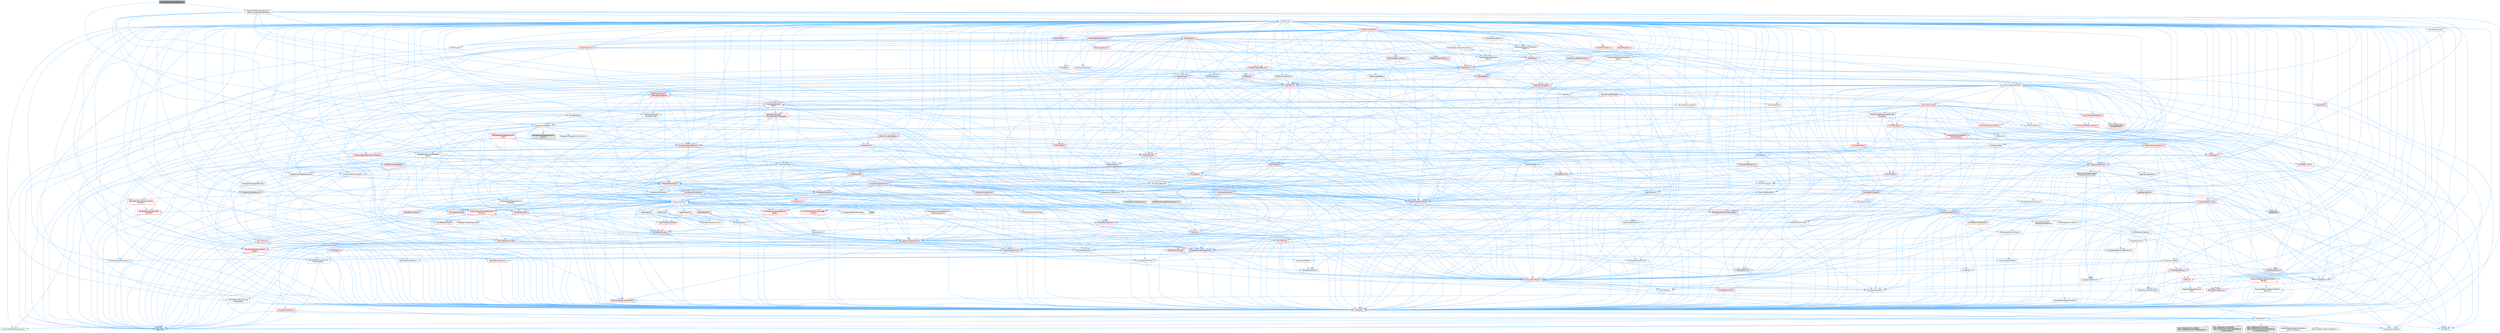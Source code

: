 digraph "SlateWidgetAccessibleTypes.h"
{
 // INTERACTIVE_SVG=YES
 // LATEX_PDF_SIZE
  bgcolor="transparent";
  edge [fontname=Helvetica,fontsize=10,labelfontname=Helvetica,labelfontsize=10];
  node [fontname=Helvetica,fontsize=10,shape=box,height=0.2,width=0.4];
  Node1 [id="Node000001",label="SlateWidgetAccessibleTypes.h",height=0.2,width=0.4,color="gray40", fillcolor="grey60", style="filled", fontcolor="black",tooltip=" "];
  Node1 -> Node2 [id="edge1_Node000001_Node000002",color="steelblue1",style="solid",tooltip=" "];
  Node2 [id="Node000002",label="GenericPlatform/Accessibility\l/GenericAccessibleInterfaces.h",height=0.2,width=0.4,color="grey40", fillcolor="white", style="filled",URL="$d9/dbb/GenericAccessibleInterfaces_8h.html",tooltip=" "];
  Node2 -> Node3 [id="edge2_Node000002_Node000003",color="steelblue1",style="solid",tooltip=" "];
  Node3 [id="Node000003",label="Async/TaskGraphInterfaces.h",height=0.2,width=0.4,color="grey40", fillcolor="white", style="filled",URL="$d2/d4c/TaskGraphInterfaces_8h.html",tooltip=" "];
  Node3 -> Node4 [id="edge3_Node000003_Node000004",color="steelblue1",style="solid",tooltip=" "];
  Node4 [id="Node000004",label="CoreTypes.h",height=0.2,width=0.4,color="red", fillcolor="#FFF0F0", style="filled",URL="$dc/dec/CoreTypes_8h.html",tooltip=" "];
  Node4 -> Node5 [id="edge4_Node000004_Node000005",color="steelblue1",style="solid",tooltip=" "];
  Node5 [id="Node000005",label="HAL/Platform.h",height=0.2,width=0.4,color="grey40", fillcolor="white", style="filled",URL="$d9/dd0/Platform_8h.html",tooltip=" "];
  Node5 -> Node6 [id="edge5_Node000005_Node000006",color="steelblue1",style="solid",tooltip=" "];
  Node6 [id="Node000006",label="Misc/Build.h",height=0.2,width=0.4,color="grey40", fillcolor="white", style="filled",URL="$d3/dbb/Build_8h.html",tooltip=" "];
  Node5 -> Node7 [id="edge6_Node000005_Node000007",color="steelblue1",style="solid",tooltip=" "];
  Node7 [id="Node000007",label="Misc/LargeWorldCoordinates.h",height=0.2,width=0.4,color="grey40", fillcolor="white", style="filled",URL="$d2/dcb/LargeWorldCoordinates_8h.html",tooltip=" "];
  Node5 -> Node8 [id="edge7_Node000005_Node000008",color="steelblue1",style="solid",tooltip=" "];
  Node8 [id="Node000008",label="type_traits",height=0.2,width=0.4,color="grey60", fillcolor="#E0E0E0", style="filled",tooltip=" "];
  Node5 -> Node9 [id="edge8_Node000005_Node000009",color="steelblue1",style="solid",tooltip=" "];
  Node9 [id="Node000009",label="PreprocessorHelpers.h",height=0.2,width=0.4,color="grey40", fillcolor="white", style="filled",URL="$db/ddb/PreprocessorHelpers_8h.html",tooltip=" "];
  Node5 -> Node10 [id="edge9_Node000005_Node000010",color="steelblue1",style="solid",tooltip=" "];
  Node10 [id="Node000010",label="UBT_COMPILED_PLATFORM\l/UBT_COMPILED_PLATFORMPlatform\lCompilerPreSetup.h",height=0.2,width=0.4,color="grey60", fillcolor="#E0E0E0", style="filled",tooltip=" "];
  Node5 -> Node11 [id="edge10_Node000005_Node000011",color="steelblue1",style="solid",tooltip=" "];
  Node11 [id="Node000011",label="GenericPlatform/GenericPlatform\lCompilerPreSetup.h",height=0.2,width=0.4,color="grey40", fillcolor="white", style="filled",URL="$d9/dc8/GenericPlatformCompilerPreSetup_8h.html",tooltip=" "];
  Node5 -> Node12 [id="edge11_Node000005_Node000012",color="steelblue1",style="solid",tooltip=" "];
  Node12 [id="Node000012",label="GenericPlatform/GenericPlatform.h",height=0.2,width=0.4,color="grey40", fillcolor="white", style="filled",URL="$d6/d84/GenericPlatform_8h.html",tooltip=" "];
  Node5 -> Node13 [id="edge12_Node000005_Node000013",color="steelblue1",style="solid",tooltip=" "];
  Node13 [id="Node000013",label="UBT_COMPILED_PLATFORM\l/UBT_COMPILED_PLATFORMPlatform.h",height=0.2,width=0.4,color="grey60", fillcolor="#E0E0E0", style="filled",tooltip=" "];
  Node5 -> Node14 [id="edge13_Node000005_Node000014",color="steelblue1",style="solid",tooltip=" "];
  Node14 [id="Node000014",label="UBT_COMPILED_PLATFORM\l/UBT_COMPILED_PLATFORMPlatform\lCompilerSetup.h",height=0.2,width=0.4,color="grey60", fillcolor="#E0E0E0", style="filled",tooltip=" "];
  Node3 -> Node18 [id="edge14_Node000003_Node000018",color="steelblue1",style="solid",tooltip=" "];
  Node18 [id="Node000018",label="Misc/AssertionMacros.h",height=0.2,width=0.4,color="red", fillcolor="#FFF0F0", style="filled",URL="$d0/dfa/AssertionMacros_8h.html",tooltip=" "];
  Node18 -> Node4 [id="edge15_Node000018_Node000004",color="steelblue1",style="solid",tooltip=" "];
  Node18 -> Node5 [id="edge16_Node000018_Node000005",color="steelblue1",style="solid",tooltip=" "];
  Node18 -> Node19 [id="edge17_Node000018_Node000019",color="steelblue1",style="solid",tooltip=" "];
  Node19 [id="Node000019",label="HAL/PlatformMisc.h",height=0.2,width=0.4,color="red", fillcolor="#FFF0F0", style="filled",URL="$d0/df5/PlatformMisc_8h.html",tooltip=" "];
  Node19 -> Node4 [id="edge18_Node000019_Node000004",color="steelblue1",style="solid",tooltip=" "];
  Node18 -> Node9 [id="edge19_Node000018_Node000009",color="steelblue1",style="solid",tooltip=" "];
  Node18 -> Node55 [id="edge20_Node000018_Node000055",color="steelblue1",style="solid",tooltip=" "];
  Node55 [id="Node000055",label="Templates/EnableIf.h",height=0.2,width=0.4,color="grey40", fillcolor="white", style="filled",URL="$d7/d60/EnableIf_8h.html",tooltip=" "];
  Node55 -> Node4 [id="edge21_Node000055_Node000004",color="steelblue1",style="solid",tooltip=" "];
  Node18 -> Node61 [id="edge22_Node000018_Node000061",color="steelblue1",style="solid",tooltip=" "];
  Node61 [id="Node000061",label="Misc/VarArgs.h",height=0.2,width=0.4,color="grey40", fillcolor="white", style="filled",URL="$d5/d6f/VarArgs_8h.html",tooltip=" "];
  Node61 -> Node4 [id="edge23_Node000061_Node000004",color="steelblue1",style="solid",tooltip=" "];
  Node3 -> Node69 [id="edge24_Node000003_Node000069",color="steelblue1",style="solid",tooltip=" "];
  Node69 [id="Node000069",label="Containers/ContainerAllocation\lPolicies.h",height=0.2,width=0.4,color="red", fillcolor="#FFF0F0", style="filled",URL="$d7/dff/ContainerAllocationPolicies_8h.html",tooltip=" "];
  Node69 -> Node4 [id="edge25_Node000069_Node000004",color="steelblue1",style="solid",tooltip=" "];
  Node69 -> Node69 [id="edge26_Node000069_Node000069",color="steelblue1",style="solid",tooltip=" "];
  Node69 -> Node71 [id="edge27_Node000069_Node000071",color="steelblue1",style="solid",tooltip=" "];
  Node71 [id="Node000071",label="HAL/PlatformMath.h",height=0.2,width=0.4,color="red", fillcolor="#FFF0F0", style="filled",URL="$dc/d53/PlatformMath_8h.html",tooltip=" "];
  Node71 -> Node4 [id="edge28_Node000071_Node000004",color="steelblue1",style="solid",tooltip=" "];
  Node69 -> Node90 [id="edge29_Node000069_Node000090",color="steelblue1",style="solid",tooltip=" "];
  Node90 [id="Node000090",label="HAL/UnrealMemory.h",height=0.2,width=0.4,color="red", fillcolor="#FFF0F0", style="filled",URL="$d9/d96/UnrealMemory_8h.html",tooltip=" "];
  Node90 -> Node4 [id="edge30_Node000090_Node000004",color="steelblue1",style="solid",tooltip=" "];
  Node90 -> Node94 [id="edge31_Node000090_Node000094",color="steelblue1",style="solid",tooltip=" "];
  Node94 [id="Node000094",label="HAL/MemoryBase.h",height=0.2,width=0.4,color="grey40", fillcolor="white", style="filled",URL="$d6/d9f/MemoryBase_8h.html",tooltip=" "];
  Node94 -> Node4 [id="edge32_Node000094_Node000004",color="steelblue1",style="solid",tooltip=" "];
  Node94 -> Node48 [id="edge33_Node000094_Node000048",color="steelblue1",style="solid",tooltip=" "];
  Node48 [id="Node000048",label="HAL/PlatformAtomics.h",height=0.2,width=0.4,color="red", fillcolor="#FFF0F0", style="filled",URL="$d3/d36/PlatformAtomics_8h.html",tooltip=" "];
  Node48 -> Node4 [id="edge34_Node000048_Node000004",color="steelblue1",style="solid",tooltip=" "];
  Node94 -> Node31 [id="edge35_Node000094_Node000031",color="steelblue1",style="solid",tooltip=" "];
  Node31 [id="Node000031",label="HAL/PlatformCrt.h",height=0.2,width=0.4,color="red", fillcolor="#FFF0F0", style="filled",URL="$d8/d75/PlatformCrt_8h.html",tooltip=" "];
  Node94 -> Node95 [id="edge36_Node000094_Node000095",color="steelblue1",style="solid",tooltip=" "];
  Node95 [id="Node000095",label="Misc/Exec.h",height=0.2,width=0.4,color="grey40", fillcolor="white", style="filled",URL="$de/ddb/Exec_8h.html",tooltip=" "];
  Node95 -> Node4 [id="edge37_Node000095_Node000004",color="steelblue1",style="solid",tooltip=" "];
  Node95 -> Node18 [id="edge38_Node000095_Node000018",color="steelblue1",style="solid",tooltip=" "];
  Node94 -> Node96 [id="edge39_Node000094_Node000096",color="steelblue1",style="solid",tooltip=" "];
  Node96 [id="Node000096",label="Misc/OutputDevice.h",height=0.2,width=0.4,color="red", fillcolor="#FFF0F0", style="filled",URL="$d7/d32/OutputDevice_8h.html",tooltip=" "];
  Node96 -> Node26 [id="edge40_Node000096_Node000026",color="steelblue1",style="solid",tooltip=" "];
  Node26 [id="Node000026",label="CoreFwd.h",height=0.2,width=0.4,color="red", fillcolor="#FFF0F0", style="filled",URL="$d1/d1e/CoreFwd_8h.html",tooltip=" "];
  Node26 -> Node4 [id="edge41_Node000026_Node000004",color="steelblue1",style="solid",tooltip=" "];
  Node26 -> Node27 [id="edge42_Node000026_Node000027",color="steelblue1",style="solid",tooltip=" "];
  Node27 [id="Node000027",label="Containers/ContainersFwd.h",height=0.2,width=0.4,color="grey40", fillcolor="white", style="filled",URL="$d4/d0a/ContainersFwd_8h.html",tooltip=" "];
  Node27 -> Node5 [id="edge43_Node000027_Node000005",color="steelblue1",style="solid",tooltip=" "];
  Node27 -> Node4 [id="edge44_Node000027_Node000004",color="steelblue1",style="solid",tooltip=" "];
  Node27 -> Node24 [id="edge45_Node000027_Node000024",color="steelblue1",style="solid",tooltip=" "];
  Node24 [id="Node000024",label="Traits/IsContiguousContainer.h",height=0.2,width=0.4,color="red", fillcolor="#FFF0F0", style="filled",URL="$d5/d3c/IsContiguousContainer_8h.html",tooltip=" "];
  Node24 -> Node4 [id="edge46_Node000024_Node000004",color="steelblue1",style="solid",tooltip=" "];
  Node26 -> Node29 [id="edge47_Node000026_Node000029",color="steelblue1",style="solid",tooltip=" "];
  Node29 [id="Node000029",label="UObject/UObjectHierarchy\lFwd.h",height=0.2,width=0.4,color="grey40", fillcolor="white", style="filled",URL="$d3/d13/UObjectHierarchyFwd_8h.html",tooltip=" "];
  Node96 -> Node4 [id="edge48_Node000096_Node000004",color="steelblue1",style="solid",tooltip=" "];
  Node96 -> Node97 [id="edge49_Node000096_Node000097",color="steelblue1",style="solid",tooltip=" "];
  Node97 [id="Node000097",label="Logging/LogVerbosity.h",height=0.2,width=0.4,color="grey40", fillcolor="white", style="filled",URL="$d2/d8f/LogVerbosity_8h.html",tooltip=" "];
  Node97 -> Node4 [id="edge50_Node000097_Node000004",color="steelblue1",style="solid",tooltip=" "];
  Node96 -> Node61 [id="edge51_Node000096_Node000061",color="steelblue1",style="solid",tooltip=" "];
  Node94 -> Node98 [id="edge52_Node000094_Node000098",color="steelblue1",style="solid",tooltip=" "];
  Node98 [id="Node000098",label="Templates/Atomic.h",height=0.2,width=0.4,color="red", fillcolor="#FFF0F0", style="filled",URL="$d3/d91/Atomic_8h.html",tooltip=" "];
  Node98 -> Node99 [id="edge53_Node000098_Node000099",color="steelblue1",style="solid",tooltip=" "];
  Node99 [id="Node000099",label="HAL/ThreadSafeCounter.h",height=0.2,width=0.4,color="grey40", fillcolor="white", style="filled",URL="$dc/dc9/ThreadSafeCounter_8h.html",tooltip=" "];
  Node99 -> Node4 [id="edge54_Node000099_Node000004",color="steelblue1",style="solid",tooltip=" "];
  Node99 -> Node48 [id="edge55_Node000099_Node000048",color="steelblue1",style="solid",tooltip=" "];
  Node90 -> Node104 [id="edge56_Node000090_Node000104",color="steelblue1",style="solid",tooltip=" "];
  Node104 [id="Node000104",label="HAL/PlatformMemory.h",height=0.2,width=0.4,color="red", fillcolor="#FFF0F0", style="filled",URL="$de/d68/PlatformMemory_8h.html",tooltip=" "];
  Node104 -> Node4 [id="edge57_Node000104_Node000004",color="steelblue1",style="solid",tooltip=" "];
  Node90 -> Node78 [id="edge58_Node000090_Node000078",color="steelblue1",style="solid",tooltip=" "];
  Node78 [id="Node000078",label="Templates/IsPointer.h",height=0.2,width=0.4,color="grey40", fillcolor="white", style="filled",URL="$d7/d05/IsPointer_8h.html",tooltip=" "];
  Node78 -> Node4 [id="edge59_Node000078_Node000004",color="steelblue1",style="solid",tooltip=" "];
  Node69 -> Node41 [id="edge60_Node000069_Node000041",color="steelblue1",style="solid",tooltip=" "];
  Node41 [id="Node000041",label="Math/NumericLimits.h",height=0.2,width=0.4,color="grey40", fillcolor="white", style="filled",URL="$df/d1b/NumericLimits_8h.html",tooltip=" "];
  Node41 -> Node4 [id="edge61_Node000041_Node000004",color="steelblue1",style="solid",tooltip=" "];
  Node69 -> Node18 [id="edge62_Node000069_Node000018",color="steelblue1",style="solid",tooltip=" "];
  Node69 -> Node108 [id="edge63_Node000069_Node000108",color="steelblue1",style="solid",tooltip=" "];
  Node108 [id="Node000108",label="Templates/MemoryOps.h",height=0.2,width=0.4,color="red", fillcolor="#FFF0F0", style="filled",URL="$db/dea/MemoryOps_8h.html",tooltip=" "];
  Node108 -> Node4 [id="edge64_Node000108_Node000004",color="steelblue1",style="solid",tooltip=" "];
  Node108 -> Node90 [id="edge65_Node000108_Node000090",color="steelblue1",style="solid",tooltip=" "];
  Node108 -> Node102 [id="edge66_Node000108_Node000102",color="steelblue1",style="solid",tooltip=" "];
  Node102 [id="Node000102",label="Templates/IsTriviallyCopy\lAssignable.h",height=0.2,width=0.4,color="grey40", fillcolor="white", style="filled",URL="$d2/df2/IsTriviallyCopyAssignable_8h.html",tooltip=" "];
  Node102 -> Node4 [id="edge67_Node000102_Node000004",color="steelblue1",style="solid",tooltip=" "];
  Node102 -> Node8 [id="edge68_Node000102_Node000008",color="steelblue1",style="solid",tooltip=" "];
  Node108 -> Node83 [id="edge69_Node000108_Node000083",color="steelblue1",style="solid",tooltip=" "];
  Node83 [id="Node000083",label="Templates/IsTriviallyCopy\lConstructible.h",height=0.2,width=0.4,color="grey40", fillcolor="white", style="filled",URL="$d3/d78/IsTriviallyCopyConstructible_8h.html",tooltip=" "];
  Node83 -> Node4 [id="edge70_Node000083_Node000004",color="steelblue1",style="solid",tooltip=" "];
  Node83 -> Node8 [id="edge71_Node000083_Node000008",color="steelblue1",style="solid",tooltip=" "];
  Node108 -> Node63 [id="edge72_Node000108_Node000063",color="steelblue1",style="solid",tooltip=" "];
  Node63 [id="Node000063",label="Templates/Requires.h",height=0.2,width=0.4,color="grey40", fillcolor="white", style="filled",URL="$dc/d96/Requires_8h.html",tooltip=" "];
  Node63 -> Node55 [id="edge73_Node000063_Node000055",color="steelblue1",style="solid",tooltip=" "];
  Node63 -> Node8 [id="edge74_Node000063_Node000008",color="steelblue1",style="solid",tooltip=" "];
  Node108 -> Node77 [id="edge75_Node000108_Node000077",color="steelblue1",style="solid",tooltip=" "];
  Node77 [id="Node000077",label="Templates/UnrealTypeTraits.h",height=0.2,width=0.4,color="red", fillcolor="#FFF0F0", style="filled",URL="$d2/d2d/UnrealTypeTraits_8h.html",tooltip=" "];
  Node77 -> Node4 [id="edge76_Node000077_Node000004",color="steelblue1",style="solid",tooltip=" "];
  Node77 -> Node78 [id="edge77_Node000077_Node000078",color="steelblue1",style="solid",tooltip=" "];
  Node77 -> Node18 [id="edge78_Node000077_Node000018",color="steelblue1",style="solid",tooltip=" "];
  Node77 -> Node73 [id="edge79_Node000077_Node000073",color="steelblue1",style="solid",tooltip=" "];
  Node73 [id="Node000073",label="Templates/AndOrNot.h",height=0.2,width=0.4,color="grey40", fillcolor="white", style="filled",URL="$db/d0a/AndOrNot_8h.html",tooltip=" "];
  Node73 -> Node4 [id="edge80_Node000073_Node000004",color="steelblue1",style="solid",tooltip=" "];
  Node77 -> Node55 [id="edge81_Node000077_Node000055",color="steelblue1",style="solid",tooltip=" "];
  Node77 -> Node79 [id="edge82_Node000077_Node000079",color="steelblue1",style="solid",tooltip=" "];
  Node79 [id="Node000079",label="Templates/IsArithmetic.h",height=0.2,width=0.4,color="grey40", fillcolor="white", style="filled",URL="$d2/d5d/IsArithmetic_8h.html",tooltip=" "];
  Node79 -> Node4 [id="edge83_Node000079_Node000004",color="steelblue1",style="solid",tooltip=" "];
  Node77 -> Node80 [id="edge84_Node000077_Node000080",color="steelblue1",style="solid",tooltip=" "];
  Node80 [id="Node000080",label="Templates/Models.h",height=0.2,width=0.4,color="grey40", fillcolor="white", style="filled",URL="$d3/d0c/Models_8h.html",tooltip=" "];
  Node80 -> Node64 [id="edge85_Node000080_Node000064",color="steelblue1",style="solid",tooltip=" "];
  Node64 [id="Node000064",label="Templates/Identity.h",height=0.2,width=0.4,color="grey40", fillcolor="white", style="filled",URL="$d0/dd5/Identity_8h.html",tooltip=" "];
  Node77 -> Node81 [id="edge86_Node000077_Node000081",color="steelblue1",style="solid",tooltip=" "];
  Node81 [id="Node000081",label="Templates/IsPODType.h",height=0.2,width=0.4,color="grey40", fillcolor="white", style="filled",URL="$d7/db1/IsPODType_8h.html",tooltip=" "];
  Node81 -> Node4 [id="edge87_Node000081_Node000004",color="steelblue1",style="solid",tooltip=" "];
  Node77 -> Node82 [id="edge88_Node000077_Node000082",color="steelblue1",style="solid",tooltip=" "];
  Node82 [id="Node000082",label="Templates/IsUECoreType.h",height=0.2,width=0.4,color="grey40", fillcolor="white", style="filled",URL="$d1/db8/IsUECoreType_8h.html",tooltip=" "];
  Node82 -> Node4 [id="edge89_Node000082_Node000004",color="steelblue1",style="solid",tooltip=" "];
  Node82 -> Node8 [id="edge90_Node000082_Node000008",color="steelblue1",style="solid",tooltip=" "];
  Node77 -> Node83 [id="edge91_Node000077_Node000083",color="steelblue1",style="solid",tooltip=" "];
  Node108 -> Node8 [id="edge92_Node000108_Node000008",color="steelblue1",style="solid",tooltip=" "];
  Node69 -> Node87 [id="edge93_Node000069_Node000087",color="steelblue1",style="solid",tooltip=" "];
  Node87 [id="Node000087",label="Templates/TypeCompatible\lBytes.h",height=0.2,width=0.4,color="red", fillcolor="#FFF0F0", style="filled",URL="$df/d0a/TypeCompatibleBytes_8h.html",tooltip=" "];
  Node87 -> Node4 [id="edge94_Node000087_Node000004",color="steelblue1",style="solid",tooltip=" "];
  Node87 -> Node8 [id="edge95_Node000087_Node000008",color="steelblue1",style="solid",tooltip=" "];
  Node69 -> Node8 [id="edge96_Node000069_Node000008",color="steelblue1",style="solid",tooltip=" "];
  Node3 -> Node110 [id="edge97_Node000003_Node000110",color="steelblue1",style="solid",tooltip=" "];
  Node110 [id="Node000110",label="Containers/Array.h",height=0.2,width=0.4,color="grey40", fillcolor="white", style="filled",URL="$df/dd0/Array_8h.html",tooltip=" "];
  Node110 -> Node4 [id="edge98_Node000110_Node000004",color="steelblue1",style="solid",tooltip=" "];
  Node110 -> Node18 [id="edge99_Node000110_Node000018",color="steelblue1",style="solid",tooltip=" "];
  Node110 -> Node111 [id="edge100_Node000110_Node000111",color="steelblue1",style="solid",tooltip=" "];
  Node111 [id="Node000111",label="Misc/IntrusiveUnsetOptional\lState.h",height=0.2,width=0.4,color="red", fillcolor="#FFF0F0", style="filled",URL="$d2/d0a/IntrusiveUnsetOptionalState_8h.html",tooltip=" "];
  Node110 -> Node113 [id="edge101_Node000110_Node000113",color="steelblue1",style="solid",tooltip=" "];
  Node113 [id="Node000113",label="Misc/ReverseIterate.h",height=0.2,width=0.4,color="red", fillcolor="#FFF0F0", style="filled",URL="$db/de3/ReverseIterate_8h.html",tooltip=" "];
  Node113 -> Node5 [id="edge102_Node000113_Node000005",color="steelblue1",style="solid",tooltip=" "];
  Node110 -> Node90 [id="edge103_Node000110_Node000090",color="steelblue1",style="solid",tooltip=" "];
  Node110 -> Node77 [id="edge104_Node000110_Node000077",color="steelblue1",style="solid",tooltip=" "];
  Node110 -> Node115 [id="edge105_Node000110_Node000115",color="steelblue1",style="solid",tooltip=" "];
  Node115 [id="Node000115",label="Templates/UnrealTemplate.h",height=0.2,width=0.4,color="red", fillcolor="#FFF0F0", style="filled",URL="$d4/d24/UnrealTemplate_8h.html",tooltip=" "];
  Node115 -> Node4 [id="edge106_Node000115_Node000004",color="steelblue1",style="solid",tooltip=" "];
  Node115 -> Node78 [id="edge107_Node000115_Node000078",color="steelblue1",style="solid",tooltip=" "];
  Node115 -> Node90 [id="edge108_Node000115_Node000090",color="steelblue1",style="solid",tooltip=" "];
  Node115 -> Node77 [id="edge109_Node000115_Node000077",color="steelblue1",style="solid",tooltip=" "];
  Node115 -> Node75 [id="edge110_Node000115_Node000075",color="steelblue1",style="solid",tooltip=" "];
  Node75 [id="Node000075",label="Templates/RemoveReference.h",height=0.2,width=0.4,color="grey40", fillcolor="white", style="filled",URL="$da/dbe/RemoveReference_8h.html",tooltip=" "];
  Node75 -> Node4 [id="edge111_Node000075_Node000004",color="steelblue1",style="solid",tooltip=" "];
  Node115 -> Node63 [id="edge112_Node000115_Node000063",color="steelblue1",style="solid",tooltip=" "];
  Node115 -> Node87 [id="edge113_Node000115_Node000087",color="steelblue1",style="solid",tooltip=" "];
  Node115 -> Node64 [id="edge114_Node000115_Node000064",color="steelblue1",style="solid",tooltip=" "];
  Node115 -> Node24 [id="edge115_Node000115_Node000024",color="steelblue1",style="solid",tooltip=" "];
  Node115 -> Node8 [id="edge116_Node000115_Node000008",color="steelblue1",style="solid",tooltip=" "];
  Node110 -> Node118 [id="edge117_Node000110_Node000118",color="steelblue1",style="solid",tooltip=" "];
  Node118 [id="Node000118",label="Containers/AllowShrinking.h",height=0.2,width=0.4,color="grey40", fillcolor="white", style="filled",URL="$d7/d1a/AllowShrinking_8h.html",tooltip=" "];
  Node118 -> Node4 [id="edge118_Node000118_Node000004",color="steelblue1",style="solid",tooltip=" "];
  Node110 -> Node69 [id="edge119_Node000110_Node000069",color="steelblue1",style="solid",tooltip=" "];
  Node110 -> Node119 [id="edge120_Node000110_Node000119",color="steelblue1",style="solid",tooltip=" "];
  Node119 [id="Node000119",label="Containers/ContainerElement\lTypeCompatibility.h",height=0.2,width=0.4,color="grey40", fillcolor="white", style="filled",URL="$df/ddf/ContainerElementTypeCompatibility_8h.html",tooltip=" "];
  Node119 -> Node4 [id="edge121_Node000119_Node000004",color="steelblue1",style="solid",tooltip=" "];
  Node119 -> Node77 [id="edge122_Node000119_Node000077",color="steelblue1",style="solid",tooltip=" "];
  Node110 -> Node120 [id="edge123_Node000110_Node000120",color="steelblue1",style="solid",tooltip=" "];
  Node120 [id="Node000120",label="Serialization/Archive.h",height=0.2,width=0.4,color="red", fillcolor="#FFF0F0", style="filled",URL="$d7/d3b/Archive_8h.html",tooltip=" "];
  Node120 -> Node26 [id="edge124_Node000120_Node000026",color="steelblue1",style="solid",tooltip=" "];
  Node120 -> Node4 [id="edge125_Node000120_Node000004",color="steelblue1",style="solid",tooltip=" "];
  Node120 -> Node121 [id="edge126_Node000120_Node000121",color="steelblue1",style="solid",tooltip=" "];
  Node121 [id="Node000121",label="HAL/PlatformProperties.h",height=0.2,width=0.4,color="red", fillcolor="#FFF0F0", style="filled",URL="$d9/db0/PlatformProperties_8h.html",tooltip=" "];
  Node121 -> Node4 [id="edge127_Node000121_Node000004",color="steelblue1",style="solid",tooltip=" "];
  Node120 -> Node124 [id="edge128_Node000120_Node000124",color="steelblue1",style="solid",tooltip=" "];
  Node124 [id="Node000124",label="Internationalization\l/TextNamespaceFwd.h",height=0.2,width=0.4,color="grey40", fillcolor="white", style="filled",URL="$d8/d97/TextNamespaceFwd_8h.html",tooltip=" "];
  Node124 -> Node4 [id="edge129_Node000124_Node000004",color="steelblue1",style="solid",tooltip=" "];
  Node120 -> Node18 [id="edge130_Node000120_Node000018",color="steelblue1",style="solid",tooltip=" "];
  Node120 -> Node6 [id="edge131_Node000120_Node000006",color="steelblue1",style="solid",tooltip=" "];
  Node120 -> Node125 [id="edge132_Node000120_Node000125",color="steelblue1",style="solid",tooltip=" "];
  Node125 [id="Node000125",label="Misc/EngineVersionBase.h",height=0.2,width=0.4,color="grey40", fillcolor="white", style="filled",URL="$d5/d2b/EngineVersionBase_8h.html",tooltip=" "];
  Node125 -> Node4 [id="edge133_Node000125_Node000004",color="steelblue1",style="solid",tooltip=" "];
  Node120 -> Node61 [id="edge134_Node000120_Node000061",color="steelblue1",style="solid",tooltip=" "];
  Node120 -> Node55 [id="edge135_Node000120_Node000055",color="steelblue1",style="solid",tooltip=" "];
  Node120 -> Node128 [id="edge136_Node000120_Node000128",color="steelblue1",style="solid",tooltip=" "];
  Node128 [id="Node000128",label="Templates/IsEnumClass.h",height=0.2,width=0.4,color="grey40", fillcolor="white", style="filled",URL="$d7/d15/IsEnumClass_8h.html",tooltip=" "];
  Node128 -> Node4 [id="edge137_Node000128_Node000004",color="steelblue1",style="solid",tooltip=" "];
  Node128 -> Node73 [id="edge138_Node000128_Node000073",color="steelblue1",style="solid",tooltip=" "];
  Node120 -> Node115 [id="edge139_Node000120_Node000115",color="steelblue1",style="solid",tooltip=" "];
  Node120 -> Node129 [id="edge140_Node000120_Node000129",color="steelblue1",style="solid",tooltip=" "];
  Node129 [id="Node000129",label="UObject/ObjectVersion.h",height=0.2,width=0.4,color="grey40", fillcolor="white", style="filled",URL="$da/d63/ObjectVersion_8h.html",tooltip=" "];
  Node129 -> Node4 [id="edge141_Node000129_Node000004",color="steelblue1",style="solid",tooltip=" "];
  Node110 -> Node130 [id="edge142_Node000110_Node000130",color="steelblue1",style="solid",tooltip=" "];
  Node130 [id="Node000130",label="Serialization/MemoryImage\lWriter.h",height=0.2,width=0.4,color="red", fillcolor="#FFF0F0", style="filled",URL="$d0/d08/MemoryImageWriter_8h.html",tooltip=" "];
  Node130 -> Node4 [id="edge143_Node000130_Node000004",color="steelblue1",style="solid",tooltip=" "];
  Node110 -> Node144 [id="edge144_Node000110_Node000144",color="steelblue1",style="solid",tooltip=" "];
  Node144 [id="Node000144",label="Algo/Heapify.h",height=0.2,width=0.4,color="grey40", fillcolor="white", style="filled",URL="$d0/d2a/Heapify_8h.html",tooltip=" "];
  Node144 -> Node145 [id="edge145_Node000144_Node000145",color="steelblue1",style="solid",tooltip=" "];
  Node145 [id="Node000145",label="Algo/Impl/BinaryHeap.h",height=0.2,width=0.4,color="red", fillcolor="#FFF0F0", style="filled",URL="$d7/da3/Algo_2Impl_2BinaryHeap_8h.html",tooltip=" "];
  Node145 -> Node146 [id="edge146_Node000145_Node000146",color="steelblue1",style="solid",tooltip=" "];
  Node146 [id="Node000146",label="Templates/Invoke.h",height=0.2,width=0.4,color="red", fillcolor="#FFF0F0", style="filled",URL="$d7/deb/Invoke_8h.html",tooltip=" "];
  Node146 -> Node4 [id="edge147_Node000146_Node000004",color="steelblue1",style="solid",tooltip=" "];
  Node146 -> Node115 [id="edge148_Node000146_Node000115",color="steelblue1",style="solid",tooltip=" "];
  Node146 -> Node8 [id="edge149_Node000146_Node000008",color="steelblue1",style="solid",tooltip=" "];
  Node145 -> Node8 [id="edge150_Node000145_Node000008",color="steelblue1",style="solid",tooltip=" "];
  Node144 -> Node150 [id="edge151_Node000144_Node000150",color="steelblue1",style="solid",tooltip=" "];
  Node150 [id="Node000150",label="Templates/IdentityFunctor.h",height=0.2,width=0.4,color="grey40", fillcolor="white", style="filled",URL="$d7/d2e/IdentityFunctor_8h.html",tooltip=" "];
  Node150 -> Node5 [id="edge152_Node000150_Node000005",color="steelblue1",style="solid",tooltip=" "];
  Node144 -> Node146 [id="edge153_Node000144_Node000146",color="steelblue1",style="solid",tooltip=" "];
  Node144 -> Node151 [id="edge154_Node000144_Node000151",color="steelblue1",style="solid",tooltip=" "];
  Node151 [id="Node000151",label="Templates/Less.h",height=0.2,width=0.4,color="grey40", fillcolor="white", style="filled",URL="$de/dc8/Less_8h.html",tooltip=" "];
  Node151 -> Node4 [id="edge155_Node000151_Node000004",color="steelblue1",style="solid",tooltip=" "];
  Node151 -> Node115 [id="edge156_Node000151_Node000115",color="steelblue1",style="solid",tooltip=" "];
  Node144 -> Node115 [id="edge157_Node000144_Node000115",color="steelblue1",style="solid",tooltip=" "];
  Node110 -> Node152 [id="edge158_Node000110_Node000152",color="steelblue1",style="solid",tooltip=" "];
  Node152 [id="Node000152",label="Algo/HeapSort.h",height=0.2,width=0.4,color="grey40", fillcolor="white", style="filled",URL="$d3/d92/HeapSort_8h.html",tooltip=" "];
  Node152 -> Node145 [id="edge159_Node000152_Node000145",color="steelblue1",style="solid",tooltip=" "];
  Node152 -> Node150 [id="edge160_Node000152_Node000150",color="steelblue1",style="solid",tooltip=" "];
  Node152 -> Node151 [id="edge161_Node000152_Node000151",color="steelblue1",style="solid",tooltip=" "];
  Node152 -> Node115 [id="edge162_Node000152_Node000115",color="steelblue1",style="solid",tooltip=" "];
  Node110 -> Node153 [id="edge163_Node000110_Node000153",color="steelblue1",style="solid",tooltip=" "];
  Node153 [id="Node000153",label="Algo/IsHeap.h",height=0.2,width=0.4,color="grey40", fillcolor="white", style="filled",URL="$de/d32/IsHeap_8h.html",tooltip=" "];
  Node153 -> Node145 [id="edge164_Node000153_Node000145",color="steelblue1",style="solid",tooltip=" "];
  Node153 -> Node150 [id="edge165_Node000153_Node000150",color="steelblue1",style="solid",tooltip=" "];
  Node153 -> Node146 [id="edge166_Node000153_Node000146",color="steelblue1",style="solid",tooltip=" "];
  Node153 -> Node151 [id="edge167_Node000153_Node000151",color="steelblue1",style="solid",tooltip=" "];
  Node153 -> Node115 [id="edge168_Node000153_Node000115",color="steelblue1",style="solid",tooltip=" "];
  Node110 -> Node145 [id="edge169_Node000110_Node000145",color="steelblue1",style="solid",tooltip=" "];
  Node110 -> Node154 [id="edge170_Node000110_Node000154",color="steelblue1",style="solid",tooltip=" "];
  Node154 [id="Node000154",label="Algo/StableSort.h",height=0.2,width=0.4,color="red", fillcolor="#FFF0F0", style="filled",URL="$d7/d3c/StableSort_8h.html",tooltip=" "];
  Node154 -> Node150 [id="edge171_Node000154_Node000150",color="steelblue1",style="solid",tooltip=" "];
  Node154 -> Node146 [id="edge172_Node000154_Node000146",color="steelblue1",style="solid",tooltip=" "];
  Node154 -> Node151 [id="edge173_Node000154_Node000151",color="steelblue1",style="solid",tooltip=" "];
  Node154 -> Node115 [id="edge174_Node000154_Node000115",color="steelblue1",style="solid",tooltip=" "];
  Node110 -> Node157 [id="edge175_Node000110_Node000157",color="steelblue1",style="solid",tooltip=" "];
  Node157 [id="Node000157",label="Concepts/GetTypeHashable.h",height=0.2,width=0.4,color="grey40", fillcolor="white", style="filled",URL="$d3/da2/GetTypeHashable_8h.html",tooltip=" "];
  Node157 -> Node4 [id="edge176_Node000157_Node000004",color="steelblue1",style="solid",tooltip=" "];
  Node157 -> Node135 [id="edge177_Node000157_Node000135",color="steelblue1",style="solid",tooltip=" "];
  Node135 [id="Node000135",label="Templates/TypeHash.h",height=0.2,width=0.4,color="red", fillcolor="#FFF0F0", style="filled",URL="$d1/d62/TypeHash_8h.html",tooltip=" "];
  Node135 -> Node4 [id="edge178_Node000135_Node000004",color="steelblue1",style="solid",tooltip=" "];
  Node135 -> Node63 [id="edge179_Node000135_Node000063",color="steelblue1",style="solid",tooltip=" "];
  Node135 -> Node136 [id="edge180_Node000135_Node000136",color="steelblue1",style="solid",tooltip=" "];
  Node136 [id="Node000136",label="Misc/Crc.h",height=0.2,width=0.4,color="red", fillcolor="#FFF0F0", style="filled",URL="$d4/dd2/Crc_8h.html",tooltip=" "];
  Node136 -> Node4 [id="edge181_Node000136_Node000004",color="steelblue1",style="solid",tooltip=" "];
  Node136 -> Node92 [id="edge182_Node000136_Node000092",color="steelblue1",style="solid",tooltip=" "];
  Node92 [id="Node000092",label="HAL/PlatformString.h",height=0.2,width=0.4,color="red", fillcolor="#FFF0F0", style="filled",URL="$db/db5/PlatformString_8h.html",tooltip=" "];
  Node92 -> Node4 [id="edge183_Node000092_Node000004",color="steelblue1",style="solid",tooltip=" "];
  Node136 -> Node18 [id="edge184_Node000136_Node000018",color="steelblue1",style="solid",tooltip=" "];
  Node136 -> Node137 [id="edge185_Node000136_Node000137",color="steelblue1",style="solid",tooltip=" "];
  Node137 [id="Node000137",label="Misc/CString.h",height=0.2,width=0.4,color="red", fillcolor="#FFF0F0", style="filled",URL="$d2/d49/CString_8h.html",tooltip=" "];
  Node137 -> Node4 [id="edge186_Node000137_Node000004",color="steelblue1",style="solid",tooltip=" "];
  Node137 -> Node31 [id="edge187_Node000137_Node000031",color="steelblue1",style="solid",tooltip=" "];
  Node137 -> Node92 [id="edge188_Node000137_Node000092",color="steelblue1",style="solid",tooltip=" "];
  Node137 -> Node18 [id="edge189_Node000137_Node000018",color="steelblue1",style="solid",tooltip=" "];
  Node137 -> Node138 [id="edge190_Node000137_Node000138",color="steelblue1",style="solid",tooltip=" "];
  Node138 [id="Node000138",label="Misc/Char.h",height=0.2,width=0.4,color="red", fillcolor="#FFF0F0", style="filled",URL="$d0/d58/Char_8h.html",tooltip=" "];
  Node138 -> Node4 [id="edge191_Node000138_Node000004",color="steelblue1",style="solid",tooltip=" "];
  Node138 -> Node8 [id="edge192_Node000138_Node000008",color="steelblue1",style="solid",tooltip=" "];
  Node137 -> Node61 [id="edge193_Node000137_Node000061",color="steelblue1",style="solid",tooltip=" "];
  Node136 -> Node138 [id="edge194_Node000136_Node000138",color="steelblue1",style="solid",tooltip=" "];
  Node136 -> Node77 [id="edge195_Node000136_Node000077",color="steelblue1",style="solid",tooltip=" "];
  Node135 -> Node8 [id="edge196_Node000135_Node000008",color="steelblue1",style="solid",tooltip=" "];
  Node110 -> Node150 [id="edge197_Node000110_Node000150",color="steelblue1",style="solid",tooltip=" "];
  Node110 -> Node146 [id="edge198_Node000110_Node000146",color="steelblue1",style="solid",tooltip=" "];
  Node110 -> Node151 [id="edge199_Node000110_Node000151",color="steelblue1",style="solid",tooltip=" "];
  Node110 -> Node158 [id="edge200_Node000110_Node000158",color="steelblue1",style="solid",tooltip=" "];
  Node158 [id="Node000158",label="Templates/LosesQualifiers\lFromTo.h",height=0.2,width=0.4,color="red", fillcolor="#FFF0F0", style="filled",URL="$d2/db3/LosesQualifiersFromTo_8h.html",tooltip=" "];
  Node158 -> Node8 [id="edge201_Node000158_Node000008",color="steelblue1",style="solid",tooltip=" "];
  Node110 -> Node63 [id="edge202_Node000110_Node000063",color="steelblue1",style="solid",tooltip=" "];
  Node110 -> Node159 [id="edge203_Node000110_Node000159",color="steelblue1",style="solid",tooltip=" "];
  Node159 [id="Node000159",label="Templates/Sorting.h",height=0.2,width=0.4,color="red", fillcolor="#FFF0F0", style="filled",URL="$d3/d9e/Sorting_8h.html",tooltip=" "];
  Node159 -> Node4 [id="edge204_Node000159_Node000004",color="steelblue1",style="solid",tooltip=" "];
  Node159 -> Node71 [id="edge205_Node000159_Node000071",color="steelblue1",style="solid",tooltip=" "];
  Node159 -> Node151 [id="edge206_Node000159_Node000151",color="steelblue1",style="solid",tooltip=" "];
  Node110 -> Node163 [id="edge207_Node000110_Node000163",color="steelblue1",style="solid",tooltip=" "];
  Node163 [id="Node000163",label="Templates/AlignmentTemplates.h",height=0.2,width=0.4,color="red", fillcolor="#FFF0F0", style="filled",URL="$dd/d32/AlignmentTemplates_8h.html",tooltip=" "];
  Node163 -> Node4 [id="edge208_Node000163_Node000004",color="steelblue1",style="solid",tooltip=" "];
  Node163 -> Node78 [id="edge209_Node000163_Node000078",color="steelblue1",style="solid",tooltip=" "];
  Node110 -> Node22 [id="edge210_Node000110_Node000022",color="steelblue1",style="solid",tooltip=" "];
  Node22 [id="Node000022",label="Traits/ElementType.h",height=0.2,width=0.4,color="red", fillcolor="#FFF0F0", style="filled",URL="$d5/d4f/ElementType_8h.html",tooltip=" "];
  Node22 -> Node5 [id="edge211_Node000022_Node000005",color="steelblue1",style="solid",tooltip=" "];
  Node22 -> Node8 [id="edge212_Node000022_Node000008",color="steelblue1",style="solid",tooltip=" "];
  Node110 -> Node88 [id="edge213_Node000110_Node000088",color="steelblue1",style="solid",tooltip=" "];
  Node88 [id="Node000088",label="limits",height=0.2,width=0.4,color="grey60", fillcolor="#E0E0E0", style="filled",tooltip=" "];
  Node110 -> Node8 [id="edge214_Node000110_Node000008",color="steelblue1",style="solid",tooltip=" "];
  Node3 -> Node164 [id="edge215_Node000003_Node000164",color="steelblue1",style="solid",tooltip=" "];
  Node164 [id="Node000164",label="Containers/UnrealString.h",height=0.2,width=0.4,color="grey40", fillcolor="white", style="filled",URL="$d5/dba/UnrealString_8h.html",tooltip=" "];
  Node164 -> Node165 [id="edge216_Node000164_Node000165",color="steelblue1",style="solid",tooltip=" "];
  Node165 [id="Node000165",label="Containers/UnrealStringIncludes.h.inl",height=0.2,width=0.4,color="grey60", fillcolor="#E0E0E0", style="filled",tooltip=" "];
  Node164 -> Node166 [id="edge217_Node000164_Node000166",color="steelblue1",style="solid",tooltip=" "];
  Node166 [id="Node000166",label="Containers/UnrealString.h.inl",height=0.2,width=0.4,color="grey60", fillcolor="#E0E0E0", style="filled",tooltip=" "];
  Node164 -> Node167 [id="edge218_Node000164_Node000167",color="steelblue1",style="solid",tooltip=" "];
  Node167 [id="Node000167",label="Misc/StringFormatArg.h",height=0.2,width=0.4,color="grey40", fillcolor="white", style="filled",URL="$d2/d16/StringFormatArg_8h.html",tooltip=" "];
  Node167 -> Node27 [id="edge219_Node000167_Node000027",color="steelblue1",style="solid",tooltip=" "];
  Node3 -> Node168 [id="edge220_Node000003_Node000168",color="steelblue1",style="solid",tooltip=" "];
  Node168 [id="Node000168",label="Templates/Function.h",height=0.2,width=0.4,color="red", fillcolor="#FFF0F0", style="filled",URL="$df/df5/Function_8h.html",tooltip=" "];
  Node168 -> Node4 [id="edge221_Node000168_Node000004",color="steelblue1",style="solid",tooltip=" "];
  Node168 -> Node18 [id="edge222_Node000168_Node000018",color="steelblue1",style="solid",tooltip=" "];
  Node168 -> Node111 [id="edge223_Node000168_Node000111",color="steelblue1",style="solid",tooltip=" "];
  Node168 -> Node90 [id="edge224_Node000168_Node000090",color="steelblue1",style="solid",tooltip=" "];
  Node168 -> Node77 [id="edge225_Node000168_Node000077",color="steelblue1",style="solid",tooltip=" "];
  Node168 -> Node146 [id="edge226_Node000168_Node000146",color="steelblue1",style="solid",tooltip=" "];
  Node168 -> Node115 [id="edge227_Node000168_Node000115",color="steelblue1",style="solid",tooltip=" "];
  Node168 -> Node63 [id="edge228_Node000168_Node000063",color="steelblue1",style="solid",tooltip=" "];
  Node168 -> Node162 [id="edge229_Node000168_Node000162",color="steelblue1",style="solid",tooltip=" "];
  Node162 [id="Node000162",label="Math/UnrealMathUtility.h",height=0.2,width=0.4,color="red", fillcolor="#FFF0F0", style="filled",URL="$db/db8/UnrealMathUtility_8h.html",tooltip=" "];
  Node162 -> Node4 [id="edge230_Node000162_Node000004",color="steelblue1",style="solid",tooltip=" "];
  Node162 -> Node18 [id="edge231_Node000162_Node000018",color="steelblue1",style="solid",tooltip=" "];
  Node162 -> Node71 [id="edge232_Node000162_Node000071",color="steelblue1",style="solid",tooltip=" "];
  Node162 -> Node64 [id="edge233_Node000162_Node000064",color="steelblue1",style="solid",tooltip=" "];
  Node162 -> Node63 [id="edge234_Node000162_Node000063",color="steelblue1",style="solid",tooltip=" "];
  Node168 -> Node8 [id="edge235_Node000168_Node000008",color="steelblue1",style="solid",tooltip=" "];
  Node3 -> Node170 [id="edge236_Node000003_Node000170",color="steelblue1",style="solid",tooltip=" "];
  Node170 [id="Node000170",label="Delegates/Delegate.h",height=0.2,width=0.4,color="grey40", fillcolor="white", style="filled",URL="$d4/d80/Delegate_8h.html",tooltip=" "];
  Node170 -> Node4 [id="edge237_Node000170_Node000004",color="steelblue1",style="solid",tooltip=" "];
  Node170 -> Node18 [id="edge238_Node000170_Node000018",color="steelblue1",style="solid",tooltip=" "];
  Node170 -> Node171 [id="edge239_Node000170_Node000171",color="steelblue1",style="solid",tooltip=" "];
  Node171 [id="Node000171",label="UObject/NameTypes.h",height=0.2,width=0.4,color="red", fillcolor="#FFF0F0", style="filled",URL="$d6/d35/NameTypes_8h.html",tooltip=" "];
  Node171 -> Node4 [id="edge240_Node000171_Node000004",color="steelblue1",style="solid",tooltip=" "];
  Node171 -> Node18 [id="edge241_Node000171_Node000018",color="steelblue1",style="solid",tooltip=" "];
  Node171 -> Node90 [id="edge242_Node000171_Node000090",color="steelblue1",style="solid",tooltip=" "];
  Node171 -> Node77 [id="edge243_Node000171_Node000077",color="steelblue1",style="solid",tooltip=" "];
  Node171 -> Node115 [id="edge244_Node000171_Node000115",color="steelblue1",style="solid",tooltip=" "];
  Node171 -> Node164 [id="edge245_Node000171_Node000164",color="steelblue1",style="solid",tooltip=" "];
  Node171 -> Node175 [id="edge246_Node000171_Node000175",color="steelblue1",style="solid",tooltip=" "];
  Node175 [id="Node000175",label="Containers/StringConv.h",height=0.2,width=0.4,color="red", fillcolor="#FFF0F0", style="filled",URL="$d3/ddf/StringConv_8h.html",tooltip=" "];
  Node175 -> Node4 [id="edge247_Node000175_Node000004",color="steelblue1",style="solid",tooltip=" "];
  Node175 -> Node18 [id="edge248_Node000175_Node000018",color="steelblue1",style="solid",tooltip=" "];
  Node175 -> Node69 [id="edge249_Node000175_Node000069",color="steelblue1",style="solid",tooltip=" "];
  Node175 -> Node110 [id="edge250_Node000175_Node000110",color="steelblue1",style="solid",tooltip=" "];
  Node175 -> Node137 [id="edge251_Node000175_Node000137",color="steelblue1",style="solid",tooltip=" "];
  Node175 -> Node176 [id="edge252_Node000175_Node000176",color="steelblue1",style="solid",tooltip=" "];
  Node176 [id="Node000176",label="Templates/IsArray.h",height=0.2,width=0.4,color="grey40", fillcolor="white", style="filled",URL="$d8/d8d/IsArray_8h.html",tooltip=" "];
  Node176 -> Node4 [id="edge253_Node000176_Node000004",color="steelblue1",style="solid",tooltip=" "];
  Node175 -> Node115 [id="edge254_Node000175_Node000115",color="steelblue1",style="solid",tooltip=" "];
  Node175 -> Node77 [id="edge255_Node000175_Node000077",color="steelblue1",style="solid",tooltip=" "];
  Node175 -> Node22 [id="edge256_Node000175_Node000022",color="steelblue1",style="solid",tooltip=" "];
  Node175 -> Node24 [id="edge257_Node000175_Node000024",color="steelblue1",style="solid",tooltip=" "];
  Node175 -> Node8 [id="edge258_Node000175_Node000008",color="steelblue1",style="solid",tooltip=" "];
  Node171 -> Node21 [id="edge259_Node000171_Node000021",color="steelblue1",style="solid",tooltip=" "];
  Node21 [id="Node000021",label="Containers/StringFwd.h",height=0.2,width=0.4,color="grey40", fillcolor="white", style="filled",URL="$df/d37/StringFwd_8h.html",tooltip=" "];
  Node21 -> Node4 [id="edge260_Node000021_Node000004",color="steelblue1",style="solid",tooltip=" "];
  Node21 -> Node22 [id="edge261_Node000021_Node000022",color="steelblue1",style="solid",tooltip=" "];
  Node21 -> Node24 [id="edge262_Node000021_Node000024",color="steelblue1",style="solid",tooltip=" "];
  Node171 -> Node177 [id="edge263_Node000171_Node000177",color="steelblue1",style="solid",tooltip=" "];
  Node177 [id="Node000177",label="UObject/UnrealNames.h",height=0.2,width=0.4,color="red", fillcolor="#FFF0F0", style="filled",URL="$d8/db1/UnrealNames_8h.html",tooltip=" "];
  Node177 -> Node4 [id="edge264_Node000177_Node000004",color="steelblue1",style="solid",tooltip=" "];
  Node171 -> Node98 [id="edge265_Node000171_Node000098",color="steelblue1",style="solid",tooltip=" "];
  Node171 -> Node111 [id="edge266_Node000171_Node000111",color="steelblue1",style="solid",tooltip=" "];
  Node170 -> Node185 [id="edge267_Node000170_Node000185",color="steelblue1",style="solid",tooltip=" "];
  Node185 [id="Node000185",label="Templates/SharedPointer.h",height=0.2,width=0.4,color="red", fillcolor="#FFF0F0", style="filled",URL="$d2/d17/SharedPointer_8h.html",tooltip=" "];
  Node185 -> Node4 [id="edge268_Node000185_Node000004",color="steelblue1",style="solid",tooltip=" "];
  Node185 -> Node111 [id="edge269_Node000185_Node000111",color="steelblue1",style="solid",tooltip=" "];
  Node185 -> Node186 [id="edge270_Node000185_Node000186",color="steelblue1",style="solid",tooltip=" "];
  Node186 [id="Node000186",label="Templates/PointerIsConvertible\lFromTo.h",height=0.2,width=0.4,color="red", fillcolor="#FFF0F0", style="filled",URL="$d6/d65/PointerIsConvertibleFromTo_8h.html",tooltip=" "];
  Node186 -> Node4 [id="edge271_Node000186_Node000004",color="steelblue1",style="solid",tooltip=" "];
  Node186 -> Node158 [id="edge272_Node000186_Node000158",color="steelblue1",style="solid",tooltip=" "];
  Node186 -> Node8 [id="edge273_Node000186_Node000008",color="steelblue1",style="solid",tooltip=" "];
  Node185 -> Node18 [id="edge274_Node000185_Node000018",color="steelblue1",style="solid",tooltip=" "];
  Node185 -> Node90 [id="edge275_Node000185_Node000090",color="steelblue1",style="solid",tooltip=" "];
  Node185 -> Node110 [id="edge276_Node000185_Node000110",color="steelblue1",style="solid",tooltip=" "];
  Node185 -> Node187 [id="edge277_Node000185_Node000187",color="steelblue1",style="solid",tooltip=" "];
  Node187 [id="Node000187",label="Containers/Map.h",height=0.2,width=0.4,color="grey40", fillcolor="white", style="filled",URL="$df/d79/Map_8h.html",tooltip=" "];
  Node187 -> Node4 [id="edge278_Node000187_Node000004",color="steelblue1",style="solid",tooltip=" "];
  Node187 -> Node188 [id="edge279_Node000187_Node000188",color="steelblue1",style="solid",tooltip=" "];
  Node188 [id="Node000188",label="Algo/Reverse.h",height=0.2,width=0.4,color="grey40", fillcolor="white", style="filled",URL="$d5/d93/Reverse_8h.html",tooltip=" "];
  Node188 -> Node4 [id="edge280_Node000188_Node000004",color="steelblue1",style="solid",tooltip=" "];
  Node188 -> Node115 [id="edge281_Node000188_Node000115",color="steelblue1",style="solid",tooltip=" "];
  Node187 -> Node119 [id="edge282_Node000187_Node000119",color="steelblue1",style="solid",tooltip=" "];
  Node187 -> Node189 [id="edge283_Node000187_Node000189",color="steelblue1",style="solid",tooltip=" "];
  Node189 [id="Node000189",label="Containers/Set.h",height=0.2,width=0.4,color="red", fillcolor="#FFF0F0", style="filled",URL="$d4/d45/Set_8h.html",tooltip=" "];
  Node189 -> Node69 [id="edge284_Node000189_Node000069",color="steelblue1",style="solid",tooltip=" "];
  Node189 -> Node119 [id="edge285_Node000189_Node000119",color="steelblue1",style="solid",tooltip=" "];
  Node189 -> Node191 [id="edge286_Node000189_Node000191",color="steelblue1",style="solid",tooltip=" "];
  Node191 [id="Node000191",label="Containers/SparseArray.h",height=0.2,width=0.4,color="red", fillcolor="#FFF0F0", style="filled",URL="$d5/dbf/SparseArray_8h.html",tooltip=" "];
  Node191 -> Node4 [id="edge287_Node000191_Node000004",color="steelblue1",style="solid",tooltip=" "];
  Node191 -> Node18 [id="edge288_Node000191_Node000018",color="steelblue1",style="solid",tooltip=" "];
  Node191 -> Node90 [id="edge289_Node000191_Node000090",color="steelblue1",style="solid",tooltip=" "];
  Node191 -> Node77 [id="edge290_Node000191_Node000077",color="steelblue1",style="solid",tooltip=" "];
  Node191 -> Node115 [id="edge291_Node000191_Node000115",color="steelblue1",style="solid",tooltip=" "];
  Node191 -> Node69 [id="edge292_Node000191_Node000069",color="steelblue1",style="solid",tooltip=" "];
  Node191 -> Node151 [id="edge293_Node000191_Node000151",color="steelblue1",style="solid",tooltip=" "];
  Node191 -> Node110 [id="edge294_Node000191_Node000110",color="steelblue1",style="solid",tooltip=" "];
  Node191 -> Node162 [id="edge295_Node000191_Node000162",color="steelblue1",style="solid",tooltip=" "];
  Node191 -> Node192 [id="edge296_Node000191_Node000192",color="steelblue1",style="solid",tooltip=" "];
  Node192 [id="Node000192",label="Containers/ScriptArray.h",height=0.2,width=0.4,color="red", fillcolor="#FFF0F0", style="filled",URL="$dc/daf/ScriptArray_8h.html",tooltip=" "];
  Node192 -> Node4 [id="edge297_Node000192_Node000004",color="steelblue1",style="solid",tooltip=" "];
  Node192 -> Node18 [id="edge298_Node000192_Node000018",color="steelblue1",style="solid",tooltip=" "];
  Node192 -> Node90 [id="edge299_Node000192_Node000090",color="steelblue1",style="solid",tooltip=" "];
  Node192 -> Node118 [id="edge300_Node000192_Node000118",color="steelblue1",style="solid",tooltip=" "];
  Node192 -> Node69 [id="edge301_Node000192_Node000069",color="steelblue1",style="solid",tooltip=" "];
  Node192 -> Node110 [id="edge302_Node000192_Node000110",color="steelblue1",style="solid",tooltip=" "];
  Node191 -> Node193 [id="edge303_Node000191_Node000193",color="steelblue1",style="solid",tooltip=" "];
  Node193 [id="Node000193",label="Containers/BitArray.h",height=0.2,width=0.4,color="red", fillcolor="#FFF0F0", style="filled",URL="$d1/de4/BitArray_8h.html",tooltip=" "];
  Node193 -> Node69 [id="edge304_Node000193_Node000069",color="steelblue1",style="solid",tooltip=" "];
  Node193 -> Node4 [id="edge305_Node000193_Node000004",color="steelblue1",style="solid",tooltip=" "];
  Node193 -> Node48 [id="edge306_Node000193_Node000048",color="steelblue1",style="solid",tooltip=" "];
  Node193 -> Node90 [id="edge307_Node000193_Node000090",color="steelblue1",style="solid",tooltip=" "];
  Node193 -> Node162 [id="edge308_Node000193_Node000162",color="steelblue1",style="solid",tooltip=" "];
  Node193 -> Node18 [id="edge309_Node000193_Node000018",color="steelblue1",style="solid",tooltip=" "];
  Node193 -> Node120 [id="edge310_Node000193_Node000120",color="steelblue1",style="solid",tooltip=" "];
  Node193 -> Node130 [id="edge311_Node000193_Node000130",color="steelblue1",style="solid",tooltip=" "];
  Node193 -> Node55 [id="edge312_Node000193_Node000055",color="steelblue1",style="solid",tooltip=" "];
  Node193 -> Node146 [id="edge313_Node000193_Node000146",color="steelblue1",style="solid",tooltip=" "];
  Node193 -> Node115 [id="edge314_Node000193_Node000115",color="steelblue1",style="solid",tooltip=" "];
  Node193 -> Node77 [id="edge315_Node000193_Node000077",color="steelblue1",style="solid",tooltip=" "];
  Node191 -> Node130 [id="edge316_Node000191_Node000130",color="steelblue1",style="solid",tooltip=" "];
  Node191 -> Node164 [id="edge317_Node000191_Node000164",color="steelblue1",style="solid",tooltip=" "];
  Node191 -> Node111 [id="edge318_Node000191_Node000111",color="steelblue1",style="solid",tooltip=" "];
  Node189 -> Node27 [id="edge319_Node000189_Node000027",color="steelblue1",style="solid",tooltip=" "];
  Node189 -> Node162 [id="edge320_Node000189_Node000162",color="steelblue1",style="solid",tooltip=" "];
  Node189 -> Node18 [id="edge321_Node000189_Node000018",color="steelblue1",style="solid",tooltip=" "];
  Node189 -> Node209 [id="edge322_Node000189_Node000209",color="steelblue1",style="solid",tooltip=" "];
  Node209 [id="Node000209",label="Misc/StructBuilder.h",height=0.2,width=0.4,color="grey40", fillcolor="white", style="filled",URL="$d9/db3/StructBuilder_8h.html",tooltip=" "];
  Node209 -> Node4 [id="edge323_Node000209_Node000004",color="steelblue1",style="solid",tooltip=" "];
  Node209 -> Node162 [id="edge324_Node000209_Node000162",color="steelblue1",style="solid",tooltip=" "];
  Node209 -> Node163 [id="edge325_Node000209_Node000163",color="steelblue1",style="solid",tooltip=" "];
  Node189 -> Node130 [id="edge326_Node000189_Node000130",color="steelblue1",style="solid",tooltip=" "];
  Node189 -> Node168 [id="edge327_Node000189_Node000168",color="steelblue1",style="solid",tooltip=" "];
  Node189 -> Node159 [id="edge328_Node000189_Node000159",color="steelblue1",style="solid",tooltip=" "];
  Node189 -> Node135 [id="edge329_Node000189_Node000135",color="steelblue1",style="solid",tooltip=" "];
  Node189 -> Node115 [id="edge330_Node000189_Node000115",color="steelblue1",style="solid",tooltip=" "];
  Node189 -> Node8 [id="edge331_Node000189_Node000008",color="steelblue1",style="solid",tooltip=" "];
  Node187 -> Node164 [id="edge332_Node000187_Node000164",color="steelblue1",style="solid",tooltip=" "];
  Node187 -> Node18 [id="edge333_Node000187_Node000018",color="steelblue1",style="solid",tooltip=" "];
  Node187 -> Node209 [id="edge334_Node000187_Node000209",color="steelblue1",style="solid",tooltip=" "];
  Node187 -> Node168 [id="edge335_Node000187_Node000168",color="steelblue1",style="solid",tooltip=" "];
  Node187 -> Node159 [id="edge336_Node000187_Node000159",color="steelblue1",style="solid",tooltip=" "];
  Node187 -> Node211 [id="edge337_Node000187_Node000211",color="steelblue1",style="solid",tooltip=" "];
  Node211 [id="Node000211",label="Templates/Tuple.h",height=0.2,width=0.4,color="red", fillcolor="#FFF0F0", style="filled",URL="$d2/d4f/Tuple_8h.html",tooltip=" "];
  Node211 -> Node4 [id="edge338_Node000211_Node000004",color="steelblue1",style="solid",tooltip=" "];
  Node211 -> Node115 [id="edge339_Node000211_Node000115",color="steelblue1",style="solid",tooltip=" "];
  Node211 -> Node212 [id="edge340_Node000211_Node000212",color="steelblue1",style="solid",tooltip=" "];
  Node212 [id="Node000212",label="Delegates/IntegerSequence.h",height=0.2,width=0.4,color="grey40", fillcolor="white", style="filled",URL="$d2/dcc/IntegerSequence_8h.html",tooltip=" "];
  Node212 -> Node4 [id="edge341_Node000212_Node000004",color="steelblue1",style="solid",tooltip=" "];
  Node211 -> Node146 [id="edge342_Node000211_Node000146",color="steelblue1",style="solid",tooltip=" "];
  Node211 -> Node63 [id="edge343_Node000211_Node000063",color="steelblue1",style="solid",tooltip=" "];
  Node211 -> Node135 [id="edge344_Node000211_Node000135",color="steelblue1",style="solid",tooltip=" "];
  Node211 -> Node8 [id="edge345_Node000211_Node000008",color="steelblue1",style="solid",tooltip=" "];
  Node187 -> Node115 [id="edge346_Node000187_Node000115",color="steelblue1",style="solid",tooltip=" "];
  Node187 -> Node77 [id="edge347_Node000187_Node000077",color="steelblue1",style="solid",tooltip=" "];
  Node187 -> Node8 [id="edge348_Node000187_Node000008",color="steelblue1",style="solid",tooltip=" "];
  Node185 -> Node214 [id="edge349_Node000185_Node000214",color="steelblue1",style="solid",tooltip=" "];
  Node214 [id="Node000214",label="CoreGlobals.h",height=0.2,width=0.4,color="red", fillcolor="#FFF0F0", style="filled",URL="$d5/d8c/CoreGlobals_8h.html",tooltip=" "];
  Node214 -> Node164 [id="edge350_Node000214_Node000164",color="steelblue1",style="solid",tooltip=" "];
  Node214 -> Node4 [id="edge351_Node000214_Node000004",color="steelblue1",style="solid",tooltip=" "];
  Node214 -> Node215 [id="edge352_Node000214_Node000215",color="steelblue1",style="solid",tooltip=" "];
  Node215 [id="Node000215",label="HAL/PlatformTLS.h",height=0.2,width=0.4,color="red", fillcolor="#FFF0F0", style="filled",URL="$d0/def/PlatformTLS_8h.html",tooltip=" "];
  Node215 -> Node4 [id="edge353_Node000215_Node000004",color="steelblue1",style="solid",tooltip=" "];
  Node214 -> Node218 [id="edge354_Node000214_Node000218",color="steelblue1",style="solid",tooltip=" "];
  Node218 [id="Node000218",label="Logging/LogMacros.h",height=0.2,width=0.4,color="red", fillcolor="#FFF0F0", style="filled",URL="$d0/d16/LogMacros_8h.html",tooltip=" "];
  Node218 -> Node164 [id="edge355_Node000218_Node000164",color="steelblue1",style="solid",tooltip=" "];
  Node218 -> Node4 [id="edge356_Node000218_Node000004",color="steelblue1",style="solid",tooltip=" "];
  Node218 -> Node9 [id="edge357_Node000218_Node000009",color="steelblue1",style="solid",tooltip=" "];
  Node218 -> Node219 [id="edge358_Node000218_Node000219",color="steelblue1",style="solid",tooltip=" "];
  Node219 [id="Node000219",label="Logging/LogCategory.h",height=0.2,width=0.4,color="grey40", fillcolor="white", style="filled",URL="$d9/d36/LogCategory_8h.html",tooltip=" "];
  Node219 -> Node4 [id="edge359_Node000219_Node000004",color="steelblue1",style="solid",tooltip=" "];
  Node219 -> Node97 [id="edge360_Node000219_Node000097",color="steelblue1",style="solid",tooltip=" "];
  Node219 -> Node171 [id="edge361_Node000219_Node000171",color="steelblue1",style="solid",tooltip=" "];
  Node218 -> Node220 [id="edge362_Node000218_Node000220",color="steelblue1",style="solid",tooltip=" "];
  Node220 [id="Node000220",label="Logging/LogScopedCategory\lAndVerbosityOverride.h",height=0.2,width=0.4,color="grey40", fillcolor="white", style="filled",URL="$de/dba/LogScopedCategoryAndVerbosityOverride_8h.html",tooltip=" "];
  Node220 -> Node4 [id="edge363_Node000220_Node000004",color="steelblue1",style="solid",tooltip=" "];
  Node220 -> Node97 [id="edge364_Node000220_Node000097",color="steelblue1",style="solid",tooltip=" "];
  Node220 -> Node171 [id="edge365_Node000220_Node000171",color="steelblue1",style="solid",tooltip=" "];
  Node218 -> Node221 [id="edge366_Node000218_Node000221",color="steelblue1",style="solid",tooltip=" "];
  Node221 [id="Node000221",label="Logging/LogTrace.h",height=0.2,width=0.4,color="red", fillcolor="#FFF0F0", style="filled",URL="$d5/d91/LogTrace_8h.html",tooltip=" "];
  Node221 -> Node4 [id="edge367_Node000221_Node000004",color="steelblue1",style="solid",tooltip=" "];
  Node221 -> Node110 [id="edge368_Node000221_Node000110",color="steelblue1",style="solid",tooltip=" "];
  Node221 -> Node9 [id="edge369_Node000221_Node000009",color="steelblue1",style="solid",tooltip=" "];
  Node221 -> Node97 [id="edge370_Node000221_Node000097",color="steelblue1",style="solid",tooltip=" "];
  Node221 -> Node6 [id="edge371_Node000221_Node000006",color="steelblue1",style="solid",tooltip=" "];
  Node218 -> Node97 [id="edge372_Node000218_Node000097",color="steelblue1",style="solid",tooltip=" "];
  Node218 -> Node18 [id="edge373_Node000218_Node000018",color="steelblue1",style="solid",tooltip=" "];
  Node218 -> Node6 [id="edge374_Node000218_Node000006",color="steelblue1",style="solid",tooltip=" "];
  Node218 -> Node61 [id="edge375_Node000218_Node000061",color="steelblue1",style="solid",tooltip=" "];
  Node218 -> Node55 [id="edge376_Node000218_Node000055",color="steelblue1",style="solid",tooltip=" "];
  Node218 -> Node8 [id="edge377_Node000218_Node000008",color="steelblue1",style="solid",tooltip=" "];
  Node214 -> Node6 [id="edge378_Node000214_Node000006",color="steelblue1",style="solid",tooltip=" "];
  Node214 -> Node96 [id="edge379_Node000214_Node000096",color="steelblue1",style="solid",tooltip=" "];
  Node214 -> Node98 [id="edge380_Node000214_Node000098",color="steelblue1",style="solid",tooltip=" "];
  Node214 -> Node171 [id="edge381_Node000214_Node000171",color="steelblue1",style="solid",tooltip=" "];
  Node170 -> Node226 [id="edge382_Node000170_Node000226",color="steelblue1",style="solid",tooltip=" "];
  Node226 [id="Node000226",label="UObject/WeakObjectPtrTemplates.h",height=0.2,width=0.4,color="red", fillcolor="#FFF0F0", style="filled",URL="$d8/d3b/WeakObjectPtrTemplates_8h.html",tooltip=" "];
  Node226 -> Node4 [id="edge383_Node000226_Node000004",color="steelblue1",style="solid",tooltip=" "];
  Node226 -> Node158 [id="edge384_Node000226_Node000158",color="steelblue1",style="solid",tooltip=" "];
  Node226 -> Node63 [id="edge385_Node000226_Node000063",color="steelblue1",style="solid",tooltip=" "];
  Node226 -> Node187 [id="edge386_Node000226_Node000187",color="steelblue1",style="solid",tooltip=" "];
  Node226 -> Node8 [id="edge387_Node000226_Node000008",color="steelblue1",style="solid",tooltip=" "];
  Node170 -> Node229 [id="edge388_Node000170_Node000229",color="steelblue1",style="solid",tooltip=" "];
  Node229 [id="Node000229",label="Delegates/MulticastDelegate\lBase.h",height=0.2,width=0.4,color="grey40", fillcolor="white", style="filled",URL="$db/d16/MulticastDelegateBase_8h.html",tooltip=" "];
  Node229 -> Node224 [id="edge389_Node000229_Node000224",color="steelblue1",style="solid",tooltip=" "];
  Node224 [id="Node000224",label="AutoRTFM.h",height=0.2,width=0.4,color="grey60", fillcolor="#E0E0E0", style="filled",tooltip=" "];
  Node229 -> Node4 [id="edge390_Node000229_Node000004",color="steelblue1",style="solid",tooltip=" "];
  Node229 -> Node69 [id="edge391_Node000229_Node000069",color="steelblue1",style="solid",tooltip=" "];
  Node229 -> Node110 [id="edge392_Node000229_Node000110",color="steelblue1",style="solid",tooltip=" "];
  Node229 -> Node162 [id="edge393_Node000229_Node000162",color="steelblue1",style="solid",tooltip=" "];
  Node229 -> Node230 [id="edge394_Node000229_Node000230",color="steelblue1",style="solid",tooltip=" "];
  Node230 [id="Node000230",label="Delegates/IDelegateInstance.h",height=0.2,width=0.4,color="grey40", fillcolor="white", style="filled",URL="$d2/d10/IDelegateInstance_8h.html",tooltip=" "];
  Node230 -> Node4 [id="edge395_Node000230_Node000004",color="steelblue1",style="solid",tooltip=" "];
  Node230 -> Node135 [id="edge396_Node000230_Node000135",color="steelblue1",style="solid",tooltip=" "];
  Node230 -> Node171 [id="edge397_Node000230_Node000171",color="steelblue1",style="solid",tooltip=" "];
  Node230 -> Node231 [id="edge398_Node000230_Node000231",color="steelblue1",style="solid",tooltip=" "];
  Node231 [id="Node000231",label="Delegates/DelegateSettings.h",height=0.2,width=0.4,color="grey40", fillcolor="white", style="filled",URL="$d0/d97/DelegateSettings_8h.html",tooltip=" "];
  Node231 -> Node4 [id="edge399_Node000231_Node000004",color="steelblue1",style="solid",tooltip=" "];
  Node229 -> Node232 [id="edge400_Node000229_Node000232",color="steelblue1",style="solid",tooltip=" "];
  Node232 [id="Node000232",label="Delegates/DelegateBase.h",height=0.2,width=0.4,color="red", fillcolor="#FFF0F0", style="filled",URL="$da/d67/DelegateBase_8h.html",tooltip=" "];
  Node232 -> Node4 [id="edge401_Node000232_Node000004",color="steelblue1",style="solid",tooltip=" "];
  Node232 -> Node69 [id="edge402_Node000232_Node000069",color="steelblue1",style="solid",tooltip=" "];
  Node232 -> Node162 [id="edge403_Node000232_Node000162",color="steelblue1",style="solid",tooltip=" "];
  Node232 -> Node171 [id="edge404_Node000232_Node000171",color="steelblue1",style="solid",tooltip=" "];
  Node232 -> Node231 [id="edge405_Node000232_Node000231",color="steelblue1",style="solid",tooltip=" "];
  Node232 -> Node230 [id="edge406_Node000232_Node000230",color="steelblue1",style="solid",tooltip=" "];
  Node170 -> Node212 [id="edge407_Node000170_Node000212",color="steelblue1",style="solid",tooltip=" "];
  Node170 -> Node224 [id="edge408_Node000170_Node000224",color="steelblue1",style="solid",tooltip=" "];
  Node170 -> Node240 [id="edge409_Node000170_Node000240",color="steelblue1",style="solid",tooltip=" "];
  Node240 [id="Node000240",label="Delegates/DelegateInstance\lInterface.h",height=0.2,width=0.4,color="grey40", fillcolor="white", style="filled",URL="$de/d82/DelegateInstanceInterface_8h.html",tooltip=" "];
  Node240 -> Node18 [id="edge410_Node000240_Node000018",color="steelblue1",style="solid",tooltip=" "];
  Node240 -> Node87 [id="edge411_Node000240_Node000087",color="steelblue1",style="solid",tooltip=" "];
  Node240 -> Node211 [id="edge412_Node000240_Node000211",color="steelblue1",style="solid",tooltip=" "];
  Node170 -> Node241 [id="edge413_Node000170_Node000241",color="steelblue1",style="solid",tooltip=" "];
  Node241 [id="Node000241",label="Delegates/DelegateInstances\lImpl.h",height=0.2,width=0.4,color="red", fillcolor="#FFF0F0", style="filled",URL="$d5/dc6/DelegateInstancesImpl_8h.html",tooltip=" "];
  Node241 -> Node4 [id="edge414_Node000241_Node000004",color="steelblue1",style="solid",tooltip=" "];
  Node241 -> Node240 [id="edge415_Node000241_Node000240",color="steelblue1",style="solid",tooltip=" "];
  Node241 -> Node230 [id="edge416_Node000241_Node000230",color="steelblue1",style="solid",tooltip=" "];
  Node241 -> Node232 [id="edge417_Node000241_Node000232",color="steelblue1",style="solid",tooltip=" "];
  Node241 -> Node18 [id="edge418_Node000241_Node000018",color="steelblue1",style="solid",tooltip=" "];
  Node241 -> Node75 [id="edge419_Node000241_Node000075",color="steelblue1",style="solid",tooltip=" "];
  Node241 -> Node185 [id="edge420_Node000241_Node000185",color="steelblue1",style="solid",tooltip=" "];
  Node241 -> Node211 [id="edge421_Node000241_Node000211",color="steelblue1",style="solid",tooltip=" "];
  Node241 -> Node77 [id="edge422_Node000241_Node000077",color="steelblue1",style="solid",tooltip=" "];
  Node241 -> Node171 [id="edge423_Node000241_Node000171",color="steelblue1",style="solid",tooltip=" "];
  Node241 -> Node226 [id="edge424_Node000241_Node000226",color="steelblue1",style="solid",tooltip=" "];
  Node170 -> Node242 [id="edge425_Node000170_Node000242",color="steelblue1",style="solid",tooltip=" "];
  Node242 [id="Node000242",label="Delegates/DelegateSignature\lImpl.inl",height=0.2,width=0.4,color="grey60", fillcolor="#E0E0E0", style="filled",tooltip=" "];
  Node170 -> Node243 [id="edge426_Node000170_Node000243",color="steelblue1",style="solid",tooltip=" "];
  Node243 [id="Node000243",label="Delegates/DelegateCombinations.h",height=0.2,width=0.4,color="grey40", fillcolor="white", style="filled",URL="$d3/d23/DelegateCombinations_8h.html",tooltip=" "];
  Node3 -> Node99 [id="edge427_Node000003_Node000099",color="steelblue1",style="solid",tooltip=" "];
  Node3 -> Node244 [id="edge428_Node000003_Node000244",color="steelblue1",style="solid",tooltip=" "];
  Node244 [id="Node000244",label="Containers/LockFreeList.h",height=0.2,width=0.4,color="red", fillcolor="#FFF0F0", style="filled",URL="$d4/de7/LockFreeList_8h.html",tooltip=" "];
  Node244 -> Node110 [id="edge429_Node000244_Node000110",color="steelblue1",style="solid",tooltip=" "];
  Node244 -> Node27 [id="edge430_Node000244_Node000027",color="steelblue1",style="solid",tooltip=" "];
  Node244 -> Node214 [id="edge431_Node000244_Node000214",color="steelblue1",style="solid",tooltip=" "];
  Node244 -> Node4 [id="edge432_Node000244_Node000004",color="steelblue1",style="solid",tooltip=" "];
  Node244 -> Node48 [id="edge433_Node000244_Node000048",color="steelblue1",style="solid",tooltip=" "];
  Node244 -> Node99 [id="edge434_Node000244_Node000099",color="steelblue1",style="solid",tooltip=" "];
  Node244 -> Node218 [id="edge435_Node000244_Node000218",color="steelblue1",style="solid",tooltip=" "];
  Node244 -> Node18 [id="edge436_Node000244_Node000018",color="steelblue1",style="solid",tooltip=" "];
  Node244 -> Node163 [id="edge437_Node000244_Node000163",color="steelblue1",style="solid",tooltip=" "];
  Node244 -> Node168 [id="edge438_Node000244_Node000168",color="steelblue1",style="solid",tooltip=" "];
  Node3 -> Node248 [id="edge439_Node000003_Node000248",color="steelblue1",style="solid",tooltip=" "];
  Node248 [id="Node000248",label="Stats/Stats.h",height=0.2,width=0.4,color="red", fillcolor="#FFF0F0", style="filled",URL="$dc/d09/Stats_8h.html",tooltip=" "];
  Node248 -> Node214 [id="edge440_Node000248_Node000214",color="steelblue1",style="solid",tooltip=" "];
  Node248 -> Node4 [id="edge441_Node000248_Node000004",color="steelblue1",style="solid",tooltip=" "];
  Node3 -> Node270 [id="edge442_Node000003_Node000270",color="steelblue1",style="solid",tooltip=" "];
  Node270 [id="Node000270",label="HAL/IConsoleManager.h",height=0.2,width=0.4,color="red", fillcolor="#FFF0F0", style="filled",URL="$dd/d0d/IConsoleManager_8h.html",tooltip=" "];
  Node270 -> Node4 [id="edge443_Node000270_Node000004",color="steelblue1",style="solid",tooltip=" "];
  Node270 -> Node18 [id="edge444_Node000270_Node000018",color="steelblue1",style="solid",tooltip=" "];
  Node270 -> Node115 [id="edge445_Node000270_Node000115",color="steelblue1",style="solid",tooltip=" "];
  Node270 -> Node164 [id="edge446_Node000270_Node000164",color="steelblue1",style="solid",tooltip=" "];
  Node270 -> Node218 [id="edge447_Node000270_Node000218",color="steelblue1",style="solid",tooltip=" "];
  Node270 -> Node230 [id="edge448_Node000270_Node000230",color="steelblue1",style="solid",tooltip=" "];
  Node270 -> Node170 [id="edge449_Node000270_Node000170",color="steelblue1",style="solid",tooltip=" "];
  Node270 -> Node55 [id="edge450_Node000270_Node000055",color="steelblue1",style="solid",tooltip=" "];
  Node270 -> Node273 [id="edge451_Node000270_Node000273",color="steelblue1",style="solid",tooltip=" "];
  Node273 [id="Node000273",label="Internationalization\l/Text.h",height=0.2,width=0.4,color="red", fillcolor="#FFF0F0", style="filled",URL="$d6/d35/Text_8h.html",tooltip=" "];
  Node273 -> Node4 [id="edge452_Node000273_Node000004",color="steelblue1",style="solid",tooltip=" "];
  Node273 -> Node48 [id="edge453_Node000273_Node000048",color="steelblue1",style="solid",tooltip=" "];
  Node273 -> Node18 [id="edge454_Node000273_Node000018",color="steelblue1",style="solid",tooltip=" "];
  Node273 -> Node77 [id="edge455_Node000273_Node000077",color="steelblue1",style="solid",tooltip=" "];
  Node273 -> Node110 [id="edge456_Node000273_Node000110",color="steelblue1",style="solid",tooltip=" "];
  Node273 -> Node164 [id="edge457_Node000273_Node000164",color="steelblue1",style="solid",tooltip=" "];
  Node273 -> Node134 [id="edge458_Node000273_Node000134",color="steelblue1",style="solid",tooltip=" "];
  Node134 [id="Node000134",label="Containers/EnumAsByte.h",height=0.2,width=0.4,color="grey40", fillcolor="white", style="filled",URL="$d6/d9a/EnumAsByte_8h.html",tooltip=" "];
  Node134 -> Node4 [id="edge459_Node000134_Node000004",color="steelblue1",style="solid",tooltip=" "];
  Node134 -> Node81 [id="edge460_Node000134_Node000081",color="steelblue1",style="solid",tooltip=" "];
  Node134 -> Node135 [id="edge461_Node000134_Node000135",color="steelblue1",style="solid",tooltip=" "];
  Node273 -> Node185 [id="edge462_Node000273_Node000185",color="steelblue1",style="solid",tooltip=" "];
  Node273 -> Node277 [id="edge463_Node000273_Node000277",color="steelblue1",style="solid",tooltip=" "];
  Node277 [id="Node000277",label="Internationalization\l/CulturePointer.h",height=0.2,width=0.4,color="grey40", fillcolor="white", style="filled",URL="$d6/dbe/CulturePointer_8h.html",tooltip=" "];
  Node277 -> Node4 [id="edge464_Node000277_Node000004",color="steelblue1",style="solid",tooltip=" "];
  Node277 -> Node185 [id="edge465_Node000277_Node000185",color="steelblue1",style="solid",tooltip=" "];
  Node273 -> Node279 [id="edge466_Node000273_Node000279",color="steelblue1",style="solid",tooltip=" "];
  Node279 [id="Node000279",label="Internationalization\l/TextLocalizationManager.h",height=0.2,width=0.4,color="red", fillcolor="#FFF0F0", style="filled",URL="$d5/d2e/TextLocalizationManager_8h.html",tooltip=" "];
  Node279 -> Node280 [id="edge467_Node000279_Node000280",color="steelblue1",style="solid",tooltip=" "];
  Node280 [id="Node000280",label="Async/TaskGraphFwd.h",height=0.2,width=0.4,color="grey40", fillcolor="white", style="filled",URL="$d8/d71/TaskGraphFwd_8h.html",tooltip=" "];
  Node280 -> Node281 [id="edge468_Node000280_Node000281",color="steelblue1",style="solid",tooltip=" "];
  Node281 [id="Node000281",label="Templates/RefCounting.h",height=0.2,width=0.4,color="red", fillcolor="#FFF0F0", style="filled",URL="$d4/d7e/RefCounting_8h.html",tooltip=" "];
  Node281 -> Node4 [id="edge469_Node000281_Node000004",color="steelblue1",style="solid",tooltip=" "];
  Node281 -> Node224 [id="edge470_Node000281_Node000224",color="steelblue1",style="solid",tooltip=" "];
  Node281 -> Node48 [id="edge471_Node000281_Node000048",color="steelblue1",style="solid",tooltip=" "];
  Node281 -> Node9 [id="edge472_Node000281_Node000009",color="steelblue1",style="solid",tooltip=" "];
  Node281 -> Node99 [id="edge473_Node000281_Node000099",color="steelblue1",style="solid",tooltip=" "];
  Node281 -> Node18 [id="edge474_Node000281_Node000018",color="steelblue1",style="solid",tooltip=" "];
  Node281 -> Node6 [id="edge475_Node000281_Node000006",color="steelblue1",style="solid",tooltip=" "];
  Node281 -> Node120 [id="edge476_Node000281_Node000120",color="steelblue1",style="solid",tooltip=" "];
  Node281 -> Node63 [id="edge477_Node000281_Node000063",color="steelblue1",style="solid",tooltip=" "];
  Node281 -> Node135 [id="edge478_Node000281_Node000135",color="steelblue1",style="solid",tooltip=" "];
  Node281 -> Node115 [id="edge479_Node000281_Node000115",color="steelblue1",style="solid",tooltip=" "];
  Node281 -> Node8 [id="edge480_Node000281_Node000008",color="steelblue1",style="solid",tooltip=" "];
  Node279 -> Node110 [id="edge481_Node000279_Node000110",color="steelblue1",style="solid",tooltip=" "];
  Node279 -> Node69 [id="edge482_Node000279_Node000069",color="steelblue1",style="solid",tooltip=" "];
  Node279 -> Node187 [id="edge483_Node000279_Node000187",color="steelblue1",style="solid",tooltip=" "];
  Node279 -> Node189 [id="edge484_Node000279_Node000189",color="steelblue1",style="solid",tooltip=" "];
  Node279 -> Node164 [id="edge485_Node000279_Node000164",color="steelblue1",style="solid",tooltip=" "];
  Node279 -> Node4 [id="edge486_Node000279_Node000004",color="steelblue1",style="solid",tooltip=" "];
  Node279 -> Node170 [id="edge487_Node000279_Node000170",color="steelblue1",style="solid",tooltip=" "];
  Node279 -> Node136 [id="edge488_Node000279_Node000136",color="steelblue1",style="solid",tooltip=" "];
  Node279 -> Node168 [id="edge489_Node000279_Node000168",color="steelblue1",style="solid",tooltip=" "];
  Node279 -> Node185 [id="edge490_Node000279_Node000185",color="steelblue1",style="solid",tooltip=" "];
  Node273 -> Node202 [id="edge491_Node000273_Node000202",color="steelblue1",style="solid",tooltip=" "];
  Node202 [id="Node000202",label="Misc/Optional.h",height=0.2,width=0.4,color="red", fillcolor="#FFF0F0", style="filled",URL="$d2/dae/Optional_8h.html",tooltip=" "];
  Node202 -> Node4 [id="edge492_Node000202_Node000004",color="steelblue1",style="solid",tooltip=" "];
  Node202 -> Node18 [id="edge493_Node000202_Node000018",color="steelblue1",style="solid",tooltip=" "];
  Node202 -> Node111 [id="edge494_Node000202_Node000111",color="steelblue1",style="solid",tooltip=" "];
  Node202 -> Node108 [id="edge495_Node000202_Node000108",color="steelblue1",style="solid",tooltip=" "];
  Node202 -> Node115 [id="edge496_Node000202_Node000115",color="steelblue1",style="solid",tooltip=" "];
  Node202 -> Node120 [id="edge497_Node000202_Node000120",color="steelblue1",style="solid",tooltip=" "];
  Node273 -> Node206 [id="edge498_Node000273_Node000206",color="steelblue1",style="solid",tooltip=" "];
  Node206 [id="Node000206",label="Templates/UniquePtr.h",height=0.2,width=0.4,color="red", fillcolor="#FFF0F0", style="filled",URL="$de/d1a/UniquePtr_8h.html",tooltip=" "];
  Node206 -> Node4 [id="edge499_Node000206_Node000004",color="steelblue1",style="solid",tooltip=" "];
  Node206 -> Node115 [id="edge500_Node000206_Node000115",color="steelblue1",style="solid",tooltip=" "];
  Node206 -> Node176 [id="edge501_Node000206_Node000176",color="steelblue1",style="solid",tooltip=" "];
  Node206 -> Node207 [id="edge502_Node000206_Node000207",color="steelblue1",style="solid",tooltip=" "];
  Node207 [id="Node000207",label="Templates/RemoveExtent.h",height=0.2,width=0.4,color="grey40", fillcolor="white", style="filled",URL="$dc/de9/RemoveExtent_8h.html",tooltip=" "];
  Node207 -> Node4 [id="edge503_Node000207_Node000004",color="steelblue1",style="solid",tooltip=" "];
  Node206 -> Node63 [id="edge504_Node000206_Node000063",color="steelblue1",style="solid",tooltip=" "];
  Node206 -> Node8 [id="edge505_Node000206_Node000008",color="steelblue1",style="solid",tooltip=" "];
  Node273 -> Node63 [id="edge506_Node000273_Node000063",color="steelblue1",style="solid",tooltip=" "];
  Node273 -> Node8 [id="edge507_Node000273_Node000008",color="steelblue1",style="solid",tooltip=" "];
  Node3 -> Node287 [id="edge508_Node000003_Node000287",color="steelblue1",style="solid",tooltip=" "];
  Node287 [id="Node000287",label="HAL/Event.h",height=0.2,width=0.4,color="grey40", fillcolor="white", style="filled",URL="$d6/d8d/Event_8h.html",tooltip=" "];
  Node287 -> Node4 [id="edge509_Node000287_Node000004",color="steelblue1",style="solid",tooltip=" "];
  Node287 -> Node41 [id="edge510_Node000287_Node000041",color="steelblue1",style="solid",tooltip=" "];
  Node287 -> Node288 [id="edge511_Node000287_Node000288",color="steelblue1",style="solid",tooltip=" "];
  Node288 [id="Node000288",label="Misc/Timespan.h",height=0.2,width=0.4,color="grey40", fillcolor="white", style="filled",URL="$da/dd9/Timespan_8h.html",tooltip=" "];
  Node288 -> Node4 [id="edge512_Node000288_Node000004",color="steelblue1",style="solid",tooltip=" "];
  Node288 -> Node289 [id="edge513_Node000288_Node000289",color="steelblue1",style="solid",tooltip=" "];
  Node289 [id="Node000289",label="Math/Interval.h",height=0.2,width=0.4,color="grey40", fillcolor="white", style="filled",URL="$d1/d55/Interval_8h.html",tooltip=" "];
  Node289 -> Node4 [id="edge514_Node000289_Node000004",color="steelblue1",style="solid",tooltip=" "];
  Node289 -> Node79 [id="edge515_Node000289_Node000079",color="steelblue1",style="solid",tooltip=" "];
  Node289 -> Node77 [id="edge516_Node000289_Node000077",color="steelblue1",style="solid",tooltip=" "];
  Node289 -> Node41 [id="edge517_Node000289_Node000041",color="steelblue1",style="solid",tooltip=" "];
  Node289 -> Node162 [id="edge518_Node000289_Node000162",color="steelblue1",style="solid",tooltip=" "];
  Node288 -> Node162 [id="edge519_Node000288_Node000162",color="steelblue1",style="solid",tooltip=" "];
  Node288 -> Node18 [id="edge520_Node000288_Node000018",color="steelblue1",style="solid",tooltip=" "];
  Node287 -> Node98 [id="edge521_Node000287_Node000098",color="steelblue1",style="solid",tooltip=" "];
  Node287 -> Node185 [id="edge522_Node000287_Node000185",color="steelblue1",style="solid",tooltip=" "];
  Node3 -> Node255 [id="edge523_Node000003_Node000255",color="steelblue1",style="solid",tooltip=" "];
  Node255 [id="Node000255",label="HAL/LowLevelMemTracker.h",height=0.2,width=0.4,color="red", fillcolor="#FFF0F0", style="filled",URL="$d0/d14/LowLevelMemTracker_8h.html",tooltip=" "];
  Node255 -> Node4 [id="edge524_Node000255_Node000004",color="steelblue1",style="solid",tooltip=" "];
  Node255 -> Node224 [id="edge525_Node000255_Node000224",color="steelblue1",style="solid",tooltip=" "];
  Node3 -> Node281 [id="edge526_Node000003_Node000281",color="steelblue1",style="solid",tooltip=" "];
  Node3 -> Node290 [id="edge527_Node000003_Node000290",color="steelblue1",style="solid",tooltip=" "];
  Node290 [id="Node000290",label="Containers/LockFreeFixed\lSizeAllocator.h",height=0.2,width=0.4,color="red", fillcolor="#FFF0F0", style="filled",URL="$d1/d08/LockFreeFixedSizeAllocator_8h.html",tooltip=" "];
  Node290 -> Node224 [id="edge528_Node000290_Node000224",color="steelblue1",style="solid",tooltip=" "];
  Node290 -> Node18 [id="edge529_Node000290_Node000018",color="steelblue1",style="solid",tooltip=" "];
  Node290 -> Node90 [id="edge530_Node000290_Node000090",color="steelblue1",style="solid",tooltip=" "];
  Node290 -> Node244 [id="edge531_Node000290_Node000244",color="steelblue1",style="solid",tooltip=" "];
  Node3 -> Node291 [id="edge532_Node000003_Node000291",color="steelblue1",style="solid",tooltip=" "];
  Node291 [id="Node000291",label="Experimental/ConcurrentLinear\lAllocator.h",height=0.2,width=0.4,color="red", fillcolor="#FFF0F0", style="filled",URL="$d7/d84/ConcurrentLinearAllocator_8h.html",tooltip=" "];
  Node291 -> Node8 [id="edge533_Node000291_Node000008",color="steelblue1",style="solid",tooltip=" "];
  Node291 -> Node90 [id="edge534_Node000291_Node000090",color="steelblue1",style="solid",tooltip=" "];
  Node291 -> Node255 [id="edge535_Node000291_Node000255",color="steelblue1",style="solid",tooltip=" "];
  Node291 -> Node206 [id="edge536_Node000291_Node000206",color="steelblue1",style="solid",tooltip=" "];
  Node291 -> Node77 [id="edge537_Node000291_Node000077",color="steelblue1",style="solid",tooltip=" "];
  Node291 -> Node290 [id="edge538_Node000291_Node000290",color="steelblue1",style="solid",tooltip=" "];
  Node291 -> Node304 [id="edge539_Node000291_Node000304",color="steelblue1",style="solid",tooltip=" "];
  Node304 [id="Node000304",label="Misc/MemStack.h",height=0.2,width=0.4,color="red", fillcolor="#FFF0F0", style="filled",URL="$d7/de0/MemStack_8h.html",tooltip=" "];
  Node304 -> Node69 [id="edge540_Node000304_Node000069",color="steelblue1",style="solid",tooltip=" "];
  Node304 -> Node290 [id="edge541_Node000304_Node000290",color="steelblue1",style="solid",tooltip=" "];
  Node304 -> Node214 [id="edge542_Node000304_Node000214",color="steelblue1",style="solid",tooltip=" "];
  Node304 -> Node4 [id="edge543_Node000304_Node000004",color="steelblue1",style="solid",tooltip=" "];
  Node304 -> Node94 [id="edge544_Node000304_Node000094",color="steelblue1",style="solid",tooltip=" "];
  Node304 -> Node31 [id="edge545_Node000304_Node000031",color="steelblue1",style="solid",tooltip=" "];
  Node304 -> Node99 [id="edge546_Node000304_Node000099",color="steelblue1",style="solid",tooltip=" "];
  Node304 -> Node90 [id="edge547_Node000304_Node000090",color="steelblue1",style="solid",tooltip=" "];
  Node304 -> Node162 [id="edge548_Node000304_Node000162",color="steelblue1",style="solid",tooltip=" "];
  Node304 -> Node18 [id="edge549_Node000304_Node000018",color="steelblue1",style="solid",tooltip=" "];
  Node304 -> Node6 [id="edge550_Node000304_Node000006",color="steelblue1",style="solid",tooltip=" "];
  Node304 -> Node163 [id="edge551_Node000304_Node000163",color="steelblue1",style="solid",tooltip=" "];
  Node304 -> Node115 [id="edge552_Node000304_Node000115",color="steelblue1",style="solid",tooltip=" "];
  Node3 -> Node304 [id="edge553_Node000003_Node000304",color="steelblue1",style="solid",tooltip=" "];
  Node3 -> Node307 [id="edge554_Node000003_Node000307",color="steelblue1",style="solid",tooltip=" "];
  Node307 [id="Node000307",label="Misc/Timeout.h",height=0.2,width=0.4,color="red", fillcolor="#FFF0F0", style="filled",URL="$dd/d01/Timeout_8h.html",tooltip=" "];
  Node307 -> Node288 [id="edge555_Node000307_Node000288",color="steelblue1",style="solid",tooltip=" "];
  Node307 -> Node162 [id="edge556_Node000307_Node000162",color="steelblue1",style="solid",tooltip=" "];
  Node307 -> Node4 [id="edge557_Node000307_Node000004",color="steelblue1",style="solid",tooltip=" "];
  Node3 -> Node98 [id="edge558_Node000003_Node000098",color="steelblue1",style="solid",tooltip=" "];
  Node3 -> Node80 [id="edge559_Node000003_Node000080",color="steelblue1",style="solid",tooltip=" "];
  Node3 -> Node308 [id="edge560_Node000003_Node000308",color="steelblue1",style="solid",tooltip=" "];
  Node308 [id="Node000308",label="ProfilingDebugging\l/MetadataTrace.h",height=0.2,width=0.4,color="red", fillcolor="#FFF0F0", style="filled",URL="$de/d19/MetadataTrace_8h.html",tooltip=" "];
  Node3 -> Node311 [id="edge561_Node000003_Node000311",color="steelblue1",style="solid",tooltip=" "];
  Node311 [id="Node000311",label="Async/Fundamental/Task.h",height=0.2,width=0.4,color="red", fillcolor="#FFF0F0", style="filled",URL="$d6/d93/Async_2Fundamental_2Task_8h.html",tooltip=" "];
  Node311 -> Node218 [id="edge562_Node000311_Node000218",color="steelblue1",style="solid",tooltip=" "];
  Node311 -> Node287 [id="edge563_Node000311_Node000287",color="steelblue1",style="solid",tooltip=" "];
  Node311 -> Node4 [id="edge564_Node000311_Node000004",color="steelblue1",style="solid",tooltip=" "];
  Node3 -> Node280 [id="edge565_Node000003_Node000280",color="steelblue1",style="solid",tooltip=" "];
  Node3 -> Node316 [id="edge566_Node000003_Node000316",color="steelblue1",style="solid",tooltip=" "];
  Node316 [id="Node000316",label="Async/TaskTrace.h",height=0.2,width=0.4,color="red", fillcolor="#FFF0F0", style="filled",URL="$d5/dad/TaskTrace_8h.html",tooltip=" "];
  Node316 -> Node110 [id="edge567_Node000316_Node000110",color="steelblue1",style="solid",tooltip=" "];
  Node316 -> Node5 [id="edge568_Node000316_Node000005",color="steelblue1",style="solid",tooltip=" "];
  Node3 -> Node317 [id="edge569_Node000003_Node000317",color="steelblue1",style="solid",tooltip=" "];
  Node317 [id="Node000317",label="Tasks/TaskPrivate.h",height=0.2,width=0.4,color="red", fillcolor="#FFF0F0", style="filled",URL="$d0/d89/TaskPrivate_8h.html",tooltip=" "];
  Node317 -> Node311 [id="edge570_Node000317_Node000311",color="steelblue1",style="solid",tooltip=" "];
  Node317 -> Node280 [id="edge571_Node000317_Node000280",color="steelblue1",style="solid",tooltip=" "];
  Node317 -> Node316 [id="edge572_Node000317_Node000316",color="steelblue1",style="solid",tooltip=" "];
  Node317 -> Node110 [id="edge573_Node000317_Node000110",color="steelblue1",style="solid",tooltip=" "];
  Node317 -> Node290 [id="edge574_Node000317_Node000290",color="steelblue1",style="solid",tooltip=" "];
  Node317 -> Node244 [id="edge575_Node000317_Node000244",color="steelblue1",style="solid",tooltip=" "];
  Node317 -> Node214 [id="edge576_Node000317_Node000214",color="steelblue1",style="solid",tooltip=" "];
  Node317 -> Node4 [id="edge577_Node000317_Node000004",color="steelblue1",style="solid",tooltip=" "];
  Node317 -> Node291 [id="edge578_Node000317_Node000291",color="steelblue1",style="solid",tooltip=" "];
  Node317 -> Node287 [id="edge579_Node000317_Node000287",color="steelblue1",style="solid",tooltip=" "];
  Node317 -> Node215 [id="edge580_Node000317_Node000215",color="steelblue1",style="solid",tooltip=" "];
  Node317 -> Node219 [id="edge581_Node000317_Node000219",color="steelblue1",style="solid",tooltip=" "];
  Node317 -> Node218 [id="edge582_Node000317_Node000218",color="steelblue1",style="solid",tooltip=" "];
  Node317 -> Node41 [id="edge583_Node000317_Node000041",color="steelblue1",style="solid",tooltip=" "];
  Node317 -> Node162 [id="edge584_Node000317_Node000162",color="steelblue1",style="solid",tooltip=" "];
  Node317 -> Node18 [id="edge585_Node000317_Node000018",color="steelblue1",style="solid",tooltip=" "];
  Node317 -> Node307 [id="edge586_Node000317_Node000307",color="steelblue1",style="solid",tooltip=" "];
  Node317 -> Node288 [id="edge587_Node000317_Node000288",color="steelblue1",style="solid",tooltip=" "];
  Node317 -> Node55 [id="edge588_Node000317_Node000055",color="steelblue1",style="solid",tooltip=" "];
  Node317 -> Node146 [id="edge589_Node000317_Node000146",color="steelblue1",style="solid",tooltip=" "];
  Node317 -> Node108 [id="edge590_Node000317_Node000108",color="steelblue1",style="solid",tooltip=" "];
  Node317 -> Node281 [id="edge591_Node000317_Node000281",color="steelblue1",style="solid",tooltip=" "];
  Node317 -> Node87 [id="edge592_Node000317_Node000087",color="steelblue1",style="solid",tooltip=" "];
  Node317 -> Node115 [id="edge593_Node000317_Node000115",color="steelblue1",style="solid",tooltip=" "];
  Node317 -> Node77 [id="edge594_Node000317_Node000077",color="steelblue1",style="solid",tooltip=" "];
  Node317 -> Node406 [id="edge595_Node000317_Node000406",color="steelblue1",style="solid",tooltip=" "];
  Node406 [id="Node000406",label="Async/InheritedContext.h",height=0.2,width=0.4,color="red", fillcolor="#FFF0F0", style="filled",URL="$dc/d6a/InheritedContext_8h.html",tooltip=" "];
  Node406 -> Node255 [id="edge596_Node000406_Node000255",color="steelblue1",style="solid",tooltip=" "];
  Node406 -> Node308 [id="edge597_Node000406_Node000308",color="steelblue1",style="solid",tooltip=" "];
  Node317 -> Node8 [id="edge598_Node000317_Node000008",color="steelblue1",style="solid",tooltip=" "];
  Node3 -> Node406 [id="edge599_Node000003_Node000406",color="steelblue1",style="solid",tooltip=" "];
  Node2 -> Node110 [id="edge600_Node000002_Node000110",color="steelblue1",style="solid",tooltip=" "];
  Node2 -> Node187 [id="edge601_Node000002_Node000187",color="steelblue1",style="solid",tooltip=" "];
  Node2 -> Node21 [id="edge602_Node000002_Node000021",color="steelblue1",style="solid",tooltip=" "];
  Node2 -> Node164 [id="edge603_Node000002_Node000164",color="steelblue1",style="solid",tooltip=" "];
  Node2 -> Node363 [id="edge604_Node000002_Node000363",color="steelblue1",style="solid",tooltip=" "];
  Node363 [id="Node000363",label="CoreMinimal.h",height=0.2,width=0.4,color="grey40", fillcolor="white", style="filled",URL="$d7/d67/CoreMinimal_8h.html",tooltip=" "];
  Node363 -> Node4 [id="edge605_Node000363_Node000004",color="steelblue1",style="solid",tooltip=" "];
  Node363 -> Node26 [id="edge606_Node000363_Node000026",color="steelblue1",style="solid",tooltip=" "];
  Node363 -> Node29 [id="edge607_Node000363_Node000029",color="steelblue1",style="solid",tooltip=" "];
  Node363 -> Node27 [id="edge608_Node000363_Node000027",color="steelblue1",style="solid",tooltip=" "];
  Node363 -> Node61 [id="edge609_Node000363_Node000061",color="steelblue1",style="solid",tooltip=" "];
  Node363 -> Node97 [id="edge610_Node000363_Node000097",color="steelblue1",style="solid",tooltip=" "];
  Node363 -> Node96 [id="edge611_Node000363_Node000096",color="steelblue1",style="solid",tooltip=" "];
  Node363 -> Node31 [id="edge612_Node000363_Node000031",color="steelblue1",style="solid",tooltip=" "];
  Node363 -> Node19 [id="edge613_Node000363_Node000019",color="steelblue1",style="solid",tooltip=" "];
  Node363 -> Node18 [id="edge614_Node000363_Node000018",color="steelblue1",style="solid",tooltip=" "];
  Node363 -> Node78 [id="edge615_Node000363_Node000078",color="steelblue1",style="solid",tooltip=" "];
  Node363 -> Node104 [id="edge616_Node000363_Node000104",color="steelblue1",style="solid",tooltip=" "];
  Node363 -> Node48 [id="edge617_Node000363_Node000048",color="steelblue1",style="solid",tooltip=" "];
  Node363 -> Node95 [id="edge618_Node000363_Node000095",color="steelblue1",style="solid",tooltip=" "];
  Node363 -> Node94 [id="edge619_Node000363_Node000094",color="steelblue1",style="solid",tooltip=" "];
  Node363 -> Node90 [id="edge620_Node000363_Node000090",color="steelblue1",style="solid",tooltip=" "];
  Node363 -> Node79 [id="edge621_Node000363_Node000079",color="steelblue1",style="solid",tooltip=" "];
  Node363 -> Node73 [id="edge622_Node000363_Node000073",color="steelblue1",style="solid",tooltip=" "];
  Node363 -> Node81 [id="edge623_Node000363_Node000081",color="steelblue1",style="solid",tooltip=" "];
  Node363 -> Node82 [id="edge624_Node000363_Node000082",color="steelblue1",style="solid",tooltip=" "];
  Node363 -> Node83 [id="edge625_Node000363_Node000083",color="steelblue1",style="solid",tooltip=" "];
  Node363 -> Node77 [id="edge626_Node000363_Node000077",color="steelblue1",style="solid",tooltip=" "];
  Node363 -> Node55 [id="edge627_Node000363_Node000055",color="steelblue1",style="solid",tooltip=" "];
  Node363 -> Node75 [id="edge628_Node000363_Node000075",color="steelblue1",style="solid",tooltip=" "];
  Node363 -> Node364 [id="edge629_Node000363_Node000364",color="steelblue1",style="solid",tooltip=" "];
  Node364 [id="Node000364",label="Templates/IntegralConstant.h",height=0.2,width=0.4,color="grey40", fillcolor="white", style="filled",URL="$db/d1b/IntegralConstant_8h.html",tooltip=" "];
  Node364 -> Node4 [id="edge630_Node000364_Node000004",color="steelblue1",style="solid",tooltip=" "];
  Node363 -> Node365 [id="edge631_Node000363_Node000365",color="steelblue1",style="solid",tooltip=" "];
  Node365 [id="Node000365",label="Templates/IsClass.h",height=0.2,width=0.4,color="grey40", fillcolor="white", style="filled",URL="$db/dcb/IsClass_8h.html",tooltip=" "];
  Node365 -> Node4 [id="edge632_Node000365_Node000004",color="steelblue1",style="solid",tooltip=" "];
  Node363 -> Node87 [id="edge633_Node000363_Node000087",color="steelblue1",style="solid",tooltip=" "];
  Node363 -> Node24 [id="edge634_Node000363_Node000024",color="steelblue1",style="solid",tooltip=" "];
  Node363 -> Node115 [id="edge635_Node000363_Node000115",color="steelblue1",style="solid",tooltip=" "];
  Node363 -> Node41 [id="edge636_Node000363_Node000041",color="steelblue1",style="solid",tooltip=" "];
  Node363 -> Node71 [id="edge637_Node000363_Node000071",color="steelblue1",style="solid",tooltip=" "];
  Node363 -> Node102 [id="edge638_Node000363_Node000102",color="steelblue1",style="solid",tooltip=" "];
  Node363 -> Node108 [id="edge639_Node000363_Node000108",color="steelblue1",style="solid",tooltip=" "];
  Node363 -> Node69 [id="edge640_Node000363_Node000069",color="steelblue1",style="solid",tooltip=" "];
  Node363 -> Node128 [id="edge641_Node000363_Node000128",color="steelblue1",style="solid",tooltip=" "];
  Node363 -> Node121 [id="edge642_Node000363_Node000121",color="steelblue1",style="solid",tooltip=" "];
  Node363 -> Node125 [id="edge643_Node000363_Node000125",color="steelblue1",style="solid",tooltip=" "];
  Node363 -> Node124 [id="edge644_Node000363_Node000124",color="steelblue1",style="solid",tooltip=" "];
  Node363 -> Node120 [id="edge645_Node000363_Node000120",color="steelblue1",style="solid",tooltip=" "];
  Node363 -> Node151 [id="edge646_Node000363_Node000151",color="steelblue1",style="solid",tooltip=" "];
  Node363 -> Node159 [id="edge647_Node000363_Node000159",color="steelblue1",style="solid",tooltip=" "];
  Node363 -> Node138 [id="edge648_Node000363_Node000138",color="steelblue1",style="solid",tooltip=" "];
  Node363 -> Node366 [id="edge649_Node000363_Node000366",color="steelblue1",style="solid",tooltip=" "];
  Node366 [id="Node000366",label="GenericPlatform/GenericPlatform\lStricmp.h",height=0.2,width=0.4,color="grey40", fillcolor="white", style="filled",URL="$d2/d86/GenericPlatformStricmp_8h.html",tooltip=" "];
  Node366 -> Node4 [id="edge650_Node000366_Node000004",color="steelblue1",style="solid",tooltip=" "];
  Node363 -> Node367 [id="edge651_Node000363_Node000367",color="steelblue1",style="solid",tooltip=" "];
  Node367 [id="Node000367",label="GenericPlatform/GenericPlatform\lString.h",height=0.2,width=0.4,color="red", fillcolor="#FFF0F0", style="filled",URL="$dd/d20/GenericPlatformString_8h.html",tooltip=" "];
  Node367 -> Node4 [id="edge652_Node000367_Node000004",color="steelblue1",style="solid",tooltip=" "];
  Node367 -> Node366 [id="edge653_Node000367_Node000366",color="steelblue1",style="solid",tooltip=" "];
  Node367 -> Node55 [id="edge654_Node000367_Node000055",color="steelblue1",style="solid",tooltip=" "];
  Node367 -> Node8 [id="edge655_Node000367_Node000008",color="steelblue1",style="solid",tooltip=" "];
  Node363 -> Node92 [id="edge656_Node000363_Node000092",color="steelblue1",style="solid",tooltip=" "];
  Node363 -> Node137 [id="edge657_Node000363_Node000137",color="steelblue1",style="solid",tooltip=" "];
  Node363 -> Node136 [id="edge658_Node000363_Node000136",color="steelblue1",style="solid",tooltip=" "];
  Node363 -> Node162 [id="edge659_Node000363_Node000162",color="steelblue1",style="solid",tooltip=" "];
  Node363 -> Node164 [id="edge660_Node000363_Node000164",color="steelblue1",style="solid",tooltip=" "];
  Node363 -> Node110 [id="edge661_Node000363_Node000110",color="steelblue1",style="solid",tooltip=" "];
  Node363 -> Node368 [id="edge662_Node000363_Node000368",color="steelblue1",style="solid",tooltip=" "];
  Node368 [id="Node000368",label="Misc/FrameNumber.h",height=0.2,width=0.4,color="grey40", fillcolor="white", style="filled",URL="$dd/dbd/FrameNumber_8h.html",tooltip=" "];
  Node368 -> Node4 [id="edge663_Node000368_Node000004",color="steelblue1",style="solid",tooltip=" "];
  Node368 -> Node41 [id="edge664_Node000368_Node000041",color="steelblue1",style="solid",tooltip=" "];
  Node368 -> Node162 [id="edge665_Node000368_Node000162",color="steelblue1",style="solid",tooltip=" "];
  Node368 -> Node55 [id="edge666_Node000368_Node000055",color="steelblue1",style="solid",tooltip=" "];
  Node368 -> Node77 [id="edge667_Node000368_Node000077",color="steelblue1",style="solid",tooltip=" "];
  Node363 -> Node288 [id="edge668_Node000363_Node000288",color="steelblue1",style="solid",tooltip=" "];
  Node363 -> Node175 [id="edge669_Node000363_Node000175",color="steelblue1",style="solid",tooltip=" "];
  Node363 -> Node177 [id="edge670_Node000363_Node000177",color="steelblue1",style="solid",tooltip=" "];
  Node363 -> Node171 [id="edge671_Node000363_Node000171",color="steelblue1",style="solid",tooltip=" "];
  Node363 -> Node262 [id="edge672_Node000363_Node000262",color="steelblue1",style="solid",tooltip=" "];
  Node262 [id="Node000262",label="Misc/Parse.h",height=0.2,width=0.4,color="red", fillcolor="#FFF0F0", style="filled",URL="$dc/d71/Parse_8h.html",tooltip=" "];
  Node262 -> Node21 [id="edge673_Node000262_Node000021",color="steelblue1",style="solid",tooltip=" "];
  Node262 -> Node164 [id="edge674_Node000262_Node000164",color="steelblue1",style="solid",tooltip=" "];
  Node262 -> Node4 [id="edge675_Node000262_Node000004",color="steelblue1",style="solid",tooltip=" "];
  Node262 -> Node31 [id="edge676_Node000262_Node000031",color="steelblue1",style="solid",tooltip=" "];
  Node262 -> Node6 [id="edge677_Node000262_Node000006",color="steelblue1",style="solid",tooltip=" "];
  Node262 -> Node168 [id="edge678_Node000262_Node000168",color="steelblue1",style="solid",tooltip=" "];
  Node363 -> Node163 [id="edge679_Node000363_Node000163",color="steelblue1",style="solid",tooltip=" "];
  Node363 -> Node209 [id="edge680_Node000363_Node000209",color="steelblue1",style="solid",tooltip=" "];
  Node363 -> Node74 [id="edge681_Node000363_Node000074",color="steelblue1",style="solid",tooltip=" "];
  Node74 [id="Node000074",label="Templates/Decay.h",height=0.2,width=0.4,color="grey40", fillcolor="white", style="filled",URL="$dd/d0f/Decay_8h.html",tooltip=" "];
  Node74 -> Node4 [id="edge682_Node000074_Node000004",color="steelblue1",style="solid",tooltip=" "];
  Node74 -> Node75 [id="edge683_Node000074_Node000075",color="steelblue1",style="solid",tooltip=" "];
  Node74 -> Node8 [id="edge684_Node000074_Node000008",color="steelblue1",style="solid",tooltip=" "];
  Node363 -> Node186 [id="edge685_Node000363_Node000186",color="steelblue1",style="solid",tooltip=" "];
  Node363 -> Node146 [id="edge686_Node000363_Node000146",color="steelblue1",style="solid",tooltip=" "];
  Node363 -> Node168 [id="edge687_Node000363_Node000168",color="steelblue1",style="solid",tooltip=" "];
  Node363 -> Node135 [id="edge688_Node000363_Node000135",color="steelblue1",style="solid",tooltip=" "];
  Node363 -> Node192 [id="edge689_Node000363_Node000192",color="steelblue1",style="solid",tooltip=" "];
  Node363 -> Node193 [id="edge690_Node000363_Node000193",color="steelblue1",style="solid",tooltip=" "];
  Node363 -> Node191 [id="edge691_Node000363_Node000191",color="steelblue1",style="solid",tooltip=" "];
  Node363 -> Node189 [id="edge692_Node000363_Node000189",color="steelblue1",style="solid",tooltip=" "];
  Node363 -> Node188 [id="edge693_Node000363_Node000188",color="steelblue1",style="solid",tooltip=" "];
  Node363 -> Node187 [id="edge694_Node000363_Node000187",color="steelblue1",style="solid",tooltip=" "];
  Node363 -> Node336 [id="edge695_Node000363_Node000336",color="steelblue1",style="solid",tooltip=" "];
  Node336 [id="Node000336",label="Math/IntPoint.h",height=0.2,width=0.4,color="red", fillcolor="#FFF0F0", style="filled",URL="$d3/df7/IntPoint_8h.html",tooltip=" "];
  Node336 -> Node4 [id="edge696_Node000336_Node000004",color="steelblue1",style="solid",tooltip=" "];
  Node336 -> Node18 [id="edge697_Node000336_Node000018",color="steelblue1",style="solid",tooltip=" "];
  Node336 -> Node262 [id="edge698_Node000336_Node000262",color="steelblue1",style="solid",tooltip=" "];
  Node336 -> Node162 [id="edge699_Node000336_Node000162",color="steelblue1",style="solid",tooltip=" "];
  Node336 -> Node164 [id="edge700_Node000336_Node000164",color="steelblue1",style="solid",tooltip=" "];
  Node336 -> Node135 [id="edge701_Node000336_Node000135",color="steelblue1",style="solid",tooltip=" "];
  Node363 -> Node340 [id="edge702_Node000363_Node000340",color="steelblue1",style="solid",tooltip=" "];
  Node340 [id="Node000340",label="Math/IntVector.h",height=0.2,width=0.4,color="red", fillcolor="#FFF0F0", style="filled",URL="$d7/d44/IntVector_8h.html",tooltip=" "];
  Node340 -> Node4 [id="edge703_Node000340_Node000004",color="steelblue1",style="solid",tooltip=" "];
  Node340 -> Node136 [id="edge704_Node000340_Node000136",color="steelblue1",style="solid",tooltip=" "];
  Node340 -> Node262 [id="edge705_Node000340_Node000262",color="steelblue1",style="solid",tooltip=" "];
  Node340 -> Node162 [id="edge706_Node000340_Node000162",color="steelblue1",style="solid",tooltip=" "];
  Node340 -> Node164 [id="edge707_Node000340_Node000164",color="steelblue1",style="solid",tooltip=" "];
  Node363 -> Node219 [id="edge708_Node000363_Node000219",color="steelblue1",style="solid",tooltip=" "];
  Node363 -> Node218 [id="edge709_Node000363_Node000218",color="steelblue1",style="solid",tooltip=" "];
  Node363 -> Node337 [id="edge710_Node000363_Node000337",color="steelblue1",style="solid",tooltip=" "];
  Node337 [id="Node000337",label="Math/Vector2D.h",height=0.2,width=0.4,color="red", fillcolor="#FFF0F0", style="filled",URL="$d3/db0/Vector2D_8h.html",tooltip=" "];
  Node337 -> Node4 [id="edge711_Node000337_Node000004",color="steelblue1",style="solid",tooltip=" "];
  Node337 -> Node18 [id="edge712_Node000337_Node000018",color="steelblue1",style="solid",tooltip=" "];
  Node337 -> Node136 [id="edge713_Node000337_Node000136",color="steelblue1",style="solid",tooltip=" "];
  Node337 -> Node162 [id="edge714_Node000337_Node000162",color="steelblue1",style="solid",tooltip=" "];
  Node337 -> Node164 [id="edge715_Node000337_Node000164",color="steelblue1",style="solid",tooltip=" "];
  Node337 -> Node262 [id="edge716_Node000337_Node000262",color="steelblue1",style="solid",tooltip=" "];
  Node337 -> Node336 [id="edge717_Node000337_Node000336",color="steelblue1",style="solid",tooltip=" "];
  Node337 -> Node218 [id="edge718_Node000337_Node000218",color="steelblue1",style="solid",tooltip=" "];
  Node337 -> Node8 [id="edge719_Node000337_Node000008",color="steelblue1",style="solid",tooltip=" "];
  Node363 -> Node369 [id="edge720_Node000363_Node000369",color="steelblue1",style="solid",tooltip=" "];
  Node369 [id="Node000369",label="Math/IntRect.h",height=0.2,width=0.4,color="red", fillcolor="#FFF0F0", style="filled",URL="$d7/d53/IntRect_8h.html",tooltip=" "];
  Node369 -> Node4 [id="edge721_Node000369_Node000004",color="steelblue1",style="solid",tooltip=" "];
  Node369 -> Node162 [id="edge722_Node000369_Node000162",color="steelblue1",style="solid",tooltip=" "];
  Node369 -> Node164 [id="edge723_Node000369_Node000164",color="steelblue1",style="solid",tooltip=" "];
  Node369 -> Node336 [id="edge724_Node000369_Node000336",color="steelblue1",style="solid",tooltip=" "];
  Node369 -> Node337 [id="edge725_Node000369_Node000337",color="steelblue1",style="solid",tooltip=" "];
  Node363 -> Node338 [id="edge726_Node000363_Node000338",color="steelblue1",style="solid",tooltip=" "];
  Node338 [id="Node000338",label="Misc/ByteSwap.h",height=0.2,width=0.4,color="grey40", fillcolor="white", style="filled",URL="$dc/dd7/ByteSwap_8h.html",tooltip=" "];
  Node338 -> Node4 [id="edge727_Node000338_Node000004",color="steelblue1",style="solid",tooltip=" "];
  Node338 -> Node31 [id="edge728_Node000338_Node000031",color="steelblue1",style="solid",tooltip=" "];
  Node363 -> Node134 [id="edge729_Node000363_Node000134",color="steelblue1",style="solid",tooltip=" "];
  Node363 -> Node215 [id="edge730_Node000363_Node000215",color="steelblue1",style="solid",tooltip=" "];
  Node363 -> Node214 [id="edge731_Node000363_Node000214",color="steelblue1",style="solid",tooltip=" "];
  Node363 -> Node185 [id="edge732_Node000363_Node000185",color="steelblue1",style="solid",tooltip=" "];
  Node363 -> Node277 [id="edge733_Node000363_Node000277",color="steelblue1",style="solid",tooltip=" "];
  Node363 -> Node226 [id="edge734_Node000363_Node000226",color="steelblue1",style="solid",tooltip=" "];
  Node363 -> Node231 [id="edge735_Node000363_Node000231",color="steelblue1",style="solid",tooltip=" "];
  Node363 -> Node230 [id="edge736_Node000363_Node000230",color="steelblue1",style="solid",tooltip=" "];
  Node363 -> Node232 [id="edge737_Node000363_Node000232",color="steelblue1",style="solid",tooltip=" "];
  Node363 -> Node229 [id="edge738_Node000363_Node000229",color="steelblue1",style="solid",tooltip=" "];
  Node363 -> Node212 [id="edge739_Node000363_Node000212",color="steelblue1",style="solid",tooltip=" "];
  Node363 -> Node211 [id="edge740_Node000363_Node000211",color="steelblue1",style="solid",tooltip=" "];
  Node363 -> Node370 [id="edge741_Node000363_Node000370",color="steelblue1",style="solid",tooltip=" "];
  Node370 [id="Node000370",label="UObject/ScriptDelegates.h",height=0.2,width=0.4,color="red", fillcolor="#FFF0F0", style="filled",URL="$de/d81/ScriptDelegates_8h.html",tooltip=" "];
  Node370 -> Node110 [id="edge742_Node000370_Node000110",color="steelblue1",style="solid",tooltip=" "];
  Node370 -> Node69 [id="edge743_Node000370_Node000069",color="steelblue1",style="solid",tooltip=" "];
  Node370 -> Node164 [id="edge744_Node000370_Node000164",color="steelblue1",style="solid",tooltip=" "];
  Node370 -> Node18 [id="edge745_Node000370_Node000018",color="steelblue1",style="solid",tooltip=" "];
  Node370 -> Node185 [id="edge746_Node000370_Node000185",color="steelblue1",style="solid",tooltip=" "];
  Node370 -> Node135 [id="edge747_Node000370_Node000135",color="steelblue1",style="solid",tooltip=" "];
  Node370 -> Node77 [id="edge748_Node000370_Node000077",color="steelblue1",style="solid",tooltip=" "];
  Node370 -> Node171 [id="edge749_Node000370_Node000171",color="steelblue1",style="solid",tooltip=" "];
  Node363 -> Node170 [id="edge750_Node000363_Node000170",color="steelblue1",style="solid",tooltip=" "];
  Node363 -> Node279 [id="edge751_Node000363_Node000279",color="steelblue1",style="solid",tooltip=" "];
  Node363 -> Node202 [id="edge752_Node000363_Node000202",color="steelblue1",style="solid",tooltip=" "];
  Node363 -> Node176 [id="edge753_Node000363_Node000176",color="steelblue1",style="solid",tooltip=" "];
  Node363 -> Node207 [id="edge754_Node000363_Node000207",color="steelblue1",style="solid",tooltip=" "];
  Node363 -> Node206 [id="edge755_Node000363_Node000206",color="steelblue1",style="solid",tooltip=" "];
  Node363 -> Node273 [id="edge756_Node000363_Node000273",color="steelblue1",style="solid",tooltip=" "];
  Node363 -> Node205 [id="edge757_Node000363_Node000205",color="steelblue1",style="solid",tooltip=" "];
  Node205 [id="Node000205",label="Templates/UniqueObj.h",height=0.2,width=0.4,color="grey40", fillcolor="white", style="filled",URL="$da/d95/UniqueObj_8h.html",tooltip=" "];
  Node205 -> Node4 [id="edge758_Node000205_Node000004",color="steelblue1",style="solid",tooltip=" "];
  Node205 -> Node206 [id="edge759_Node000205_Node000206",color="steelblue1",style="solid",tooltip=" "];
  Node363 -> Node339 [id="edge760_Node000363_Node000339",color="steelblue1",style="solid",tooltip=" "];
  Node339 [id="Node000339",label="Internationalization\l/Internationalization.h",height=0.2,width=0.4,color="red", fillcolor="#FFF0F0", style="filled",URL="$da/de4/Internationalization_8h.html",tooltip=" "];
  Node339 -> Node110 [id="edge761_Node000339_Node000110",color="steelblue1",style="solid",tooltip=" "];
  Node339 -> Node164 [id="edge762_Node000339_Node000164",color="steelblue1",style="solid",tooltip=" "];
  Node339 -> Node4 [id="edge763_Node000339_Node000004",color="steelblue1",style="solid",tooltip=" "];
  Node339 -> Node170 [id="edge764_Node000339_Node000170",color="steelblue1",style="solid",tooltip=" "];
  Node339 -> Node277 [id="edge765_Node000339_Node000277",color="steelblue1",style="solid",tooltip=" "];
  Node339 -> Node273 [id="edge766_Node000339_Node000273",color="steelblue1",style="solid",tooltip=" "];
  Node339 -> Node185 [id="edge767_Node000339_Node000185",color="steelblue1",style="solid",tooltip=" "];
  Node339 -> Node211 [id="edge768_Node000339_Node000211",color="steelblue1",style="solid",tooltip=" "];
  Node339 -> Node205 [id="edge769_Node000339_Node000205",color="steelblue1",style="solid",tooltip=" "];
  Node339 -> Node171 [id="edge770_Node000339_Node000171",color="steelblue1",style="solid",tooltip=" "];
  Node363 -> Node332 [id="edge771_Node000363_Node000332",color="steelblue1",style="solid",tooltip=" "];
  Node332 [id="Node000332",label="Math/Vector.h",height=0.2,width=0.4,color="red", fillcolor="#FFF0F0", style="filled",URL="$d6/dbe/Vector_8h.html",tooltip=" "];
  Node332 -> Node4 [id="edge772_Node000332_Node000004",color="steelblue1",style="solid",tooltip=" "];
  Node332 -> Node18 [id="edge773_Node000332_Node000018",color="steelblue1",style="solid",tooltip=" "];
  Node332 -> Node41 [id="edge774_Node000332_Node000041",color="steelblue1",style="solid",tooltip=" "];
  Node332 -> Node136 [id="edge775_Node000332_Node000136",color="steelblue1",style="solid",tooltip=" "];
  Node332 -> Node162 [id="edge776_Node000332_Node000162",color="steelblue1",style="solid",tooltip=" "];
  Node332 -> Node164 [id="edge777_Node000332_Node000164",color="steelblue1",style="solid",tooltip=" "];
  Node332 -> Node262 [id="edge778_Node000332_Node000262",color="steelblue1",style="solid",tooltip=" "];
  Node332 -> Node336 [id="edge779_Node000332_Node000336",color="steelblue1",style="solid",tooltip=" "];
  Node332 -> Node218 [id="edge780_Node000332_Node000218",color="steelblue1",style="solid",tooltip=" "];
  Node332 -> Node337 [id="edge781_Node000332_Node000337",color="steelblue1",style="solid",tooltip=" "];
  Node332 -> Node338 [id="edge782_Node000332_Node000338",color="steelblue1",style="solid",tooltip=" "];
  Node332 -> Node273 [id="edge783_Node000332_Node000273",color="steelblue1",style="solid",tooltip=" "];
  Node332 -> Node339 [id="edge784_Node000332_Node000339",color="steelblue1",style="solid",tooltip=" "];
  Node332 -> Node340 [id="edge785_Node000332_Node000340",color="steelblue1",style="solid",tooltip=" "];
  Node332 -> Node341 [id="edge786_Node000332_Node000341",color="steelblue1",style="solid",tooltip=" "];
  Node341 [id="Node000341",label="Math/Axis.h",height=0.2,width=0.4,color="grey40", fillcolor="white", style="filled",URL="$dd/dbb/Axis_8h.html",tooltip=" "];
  Node341 -> Node4 [id="edge787_Node000341_Node000004",color="steelblue1",style="solid",tooltip=" "];
  Node332 -> Node129 [id="edge788_Node000332_Node000129",color="steelblue1",style="solid",tooltip=" "];
  Node332 -> Node8 [id="edge789_Node000332_Node000008",color="steelblue1",style="solid",tooltip=" "];
  Node363 -> Node344 [id="edge790_Node000363_Node000344",color="steelblue1",style="solid",tooltip=" "];
  Node344 [id="Node000344",label="Math/Vector4.h",height=0.2,width=0.4,color="red", fillcolor="#FFF0F0", style="filled",URL="$d7/d36/Vector4_8h.html",tooltip=" "];
  Node344 -> Node4 [id="edge791_Node000344_Node000004",color="steelblue1",style="solid",tooltip=" "];
  Node344 -> Node136 [id="edge792_Node000344_Node000136",color="steelblue1",style="solid",tooltip=" "];
  Node344 -> Node162 [id="edge793_Node000344_Node000162",color="steelblue1",style="solid",tooltip=" "];
  Node344 -> Node164 [id="edge794_Node000344_Node000164",color="steelblue1",style="solid",tooltip=" "];
  Node344 -> Node262 [id="edge795_Node000344_Node000262",color="steelblue1",style="solid",tooltip=" "];
  Node344 -> Node218 [id="edge796_Node000344_Node000218",color="steelblue1",style="solid",tooltip=" "];
  Node344 -> Node337 [id="edge797_Node000344_Node000337",color="steelblue1",style="solid",tooltip=" "];
  Node344 -> Node332 [id="edge798_Node000344_Node000332",color="steelblue1",style="solid",tooltip=" "];
  Node344 -> Node63 [id="edge799_Node000344_Node000063",color="steelblue1",style="solid",tooltip=" "];
  Node344 -> Node8 [id="edge800_Node000344_Node000008",color="steelblue1",style="solid",tooltip=" "];
  Node363 -> Node347 [id="edge801_Node000363_Node000347",color="steelblue1",style="solid",tooltip=" "];
  Node347 [id="Node000347",label="Math/VectorRegister.h",height=0.2,width=0.4,color="red", fillcolor="#FFF0F0", style="filled",URL="$da/d8b/VectorRegister_8h.html",tooltip=" "];
  Node347 -> Node4 [id="edge802_Node000347_Node000004",color="steelblue1",style="solid",tooltip=" "];
  Node347 -> Node162 [id="edge803_Node000347_Node000162",color="steelblue1",style="solid",tooltip=" "];
  Node363 -> Node372 [id="edge804_Node000363_Node000372",color="steelblue1",style="solid",tooltip=" "];
  Node372 [id="Node000372",label="Math/TwoVectors.h",height=0.2,width=0.4,color="grey40", fillcolor="white", style="filled",URL="$d4/db4/TwoVectors_8h.html",tooltip=" "];
  Node372 -> Node4 [id="edge805_Node000372_Node000004",color="steelblue1",style="solid",tooltip=" "];
  Node372 -> Node18 [id="edge806_Node000372_Node000018",color="steelblue1",style="solid",tooltip=" "];
  Node372 -> Node162 [id="edge807_Node000372_Node000162",color="steelblue1",style="solid",tooltip=" "];
  Node372 -> Node164 [id="edge808_Node000372_Node000164",color="steelblue1",style="solid",tooltip=" "];
  Node372 -> Node332 [id="edge809_Node000372_Node000332",color="steelblue1",style="solid",tooltip=" "];
  Node363 -> Node373 [id="edge810_Node000363_Node000373",color="steelblue1",style="solid",tooltip=" "];
  Node373 [id="Node000373",label="Math/Edge.h",height=0.2,width=0.4,color="grey40", fillcolor="white", style="filled",URL="$d5/de0/Edge_8h.html",tooltip=" "];
  Node373 -> Node4 [id="edge811_Node000373_Node000004",color="steelblue1",style="solid",tooltip=" "];
  Node373 -> Node332 [id="edge812_Node000373_Node000332",color="steelblue1",style="solid",tooltip=" "];
  Node363 -> Node129 [id="edge813_Node000363_Node000129",color="steelblue1",style="solid",tooltip=" "];
  Node363 -> Node374 [id="edge814_Node000363_Node000374",color="steelblue1",style="solid",tooltip=" "];
  Node374 [id="Node000374",label="Math/CapsuleShape.h",height=0.2,width=0.4,color="grey40", fillcolor="white", style="filled",URL="$d3/d36/CapsuleShape_8h.html",tooltip=" "];
  Node374 -> Node4 [id="edge815_Node000374_Node000004",color="steelblue1",style="solid",tooltip=" "];
  Node374 -> Node332 [id="edge816_Node000374_Node000332",color="steelblue1",style="solid",tooltip=" "];
  Node363 -> Node346 [id="edge817_Node000363_Node000346",color="steelblue1",style="solid",tooltip=" "];
  Node346 [id="Node000346",label="Math/Rotator.h",height=0.2,width=0.4,color="red", fillcolor="#FFF0F0", style="filled",URL="$d8/d3a/Rotator_8h.html",tooltip=" "];
  Node346 -> Node4 [id="edge818_Node000346_Node000004",color="steelblue1",style="solid",tooltip=" "];
  Node346 -> Node162 [id="edge819_Node000346_Node000162",color="steelblue1",style="solid",tooltip=" "];
  Node346 -> Node164 [id="edge820_Node000346_Node000164",color="steelblue1",style="solid",tooltip=" "];
  Node346 -> Node262 [id="edge821_Node000346_Node000262",color="steelblue1",style="solid",tooltip=" "];
  Node346 -> Node218 [id="edge822_Node000346_Node000218",color="steelblue1",style="solid",tooltip=" "];
  Node346 -> Node332 [id="edge823_Node000346_Node000332",color="steelblue1",style="solid",tooltip=" "];
  Node346 -> Node347 [id="edge824_Node000346_Node000347",color="steelblue1",style="solid",tooltip=" "];
  Node346 -> Node129 [id="edge825_Node000346_Node000129",color="steelblue1",style="solid",tooltip=" "];
  Node363 -> Node298 [id="edge826_Node000363_Node000298",color="steelblue1",style="solid",tooltip=" "];
  Node298 [id="Node000298",label="Misc/DateTime.h",height=0.2,width=0.4,color="red", fillcolor="#FFF0F0", style="filled",URL="$d1/de9/DateTime_8h.html",tooltip=" "];
  Node298 -> Node21 [id="edge827_Node000298_Node000021",color="steelblue1",style="solid",tooltip=" "];
  Node298 -> Node164 [id="edge828_Node000298_Node000164",color="steelblue1",style="solid",tooltip=" "];
  Node298 -> Node4 [id="edge829_Node000298_Node000004",color="steelblue1",style="solid",tooltip=" "];
  Node298 -> Node288 [id="edge830_Node000298_Node000288",color="steelblue1",style="solid",tooltip=" "];
  Node298 -> Node120 [id="edge831_Node000298_Node000120",color="steelblue1",style="solid",tooltip=" "];
  Node298 -> Node135 [id="edge832_Node000298_Node000135",color="steelblue1",style="solid",tooltip=" "];
  Node363 -> Node375 [id="edge833_Node000363_Node000375",color="steelblue1",style="solid",tooltip=" "];
  Node375 [id="Node000375",label="Math/RangeBound.h",height=0.2,width=0.4,color="grey40", fillcolor="white", style="filled",URL="$d7/dd8/RangeBound_8h.html",tooltip=" "];
  Node375 -> Node4 [id="edge834_Node000375_Node000004",color="steelblue1",style="solid",tooltip=" "];
  Node375 -> Node18 [id="edge835_Node000375_Node000018",color="steelblue1",style="solid",tooltip=" "];
  Node375 -> Node135 [id="edge836_Node000375_Node000135",color="steelblue1",style="solid",tooltip=" "];
  Node375 -> Node134 [id="edge837_Node000375_Node000134",color="steelblue1",style="solid",tooltip=" "];
  Node375 -> Node368 [id="edge838_Node000375_Node000368",color="steelblue1",style="solid",tooltip=" "];
  Node375 -> Node298 [id="edge839_Node000375_Node000298",color="steelblue1",style="solid",tooltip=" "];
  Node363 -> Node376 [id="edge840_Node000363_Node000376",color="steelblue1",style="solid",tooltip=" "];
  Node376 [id="Node000376",label="Misc/AutomationEvent.h",height=0.2,width=0.4,color="red", fillcolor="#FFF0F0", style="filled",URL="$d1/d26/AutomationEvent_8h.html",tooltip=" "];
  Node376 -> Node4 [id="edge841_Node000376_Node000004",color="steelblue1",style="solid",tooltip=" "];
  Node376 -> Node298 [id="edge842_Node000376_Node000298",color="steelblue1",style="solid",tooltip=" "];
  Node363 -> Node377 [id="edge843_Node000363_Node000377",color="steelblue1",style="solid",tooltip=" "];
  Node377 [id="Node000377",label="Math/Range.h",height=0.2,width=0.4,color="grey40", fillcolor="white", style="filled",URL="$d9/db6/Range_8h.html",tooltip=" "];
  Node377 -> Node4 [id="edge844_Node000377_Node000004",color="steelblue1",style="solid",tooltip=" "];
  Node377 -> Node110 [id="edge845_Node000377_Node000110",color="steelblue1",style="solid",tooltip=" "];
  Node377 -> Node18 [id="edge846_Node000377_Node000018",color="steelblue1",style="solid",tooltip=" "];
  Node377 -> Node298 [id="edge847_Node000377_Node000298",color="steelblue1",style="solid",tooltip=" "];
  Node377 -> Node375 [id="edge848_Node000377_Node000375",color="steelblue1",style="solid",tooltip=" "];
  Node377 -> Node368 [id="edge849_Node000377_Node000368",color="steelblue1",style="solid",tooltip=" "];
  Node377 -> Node120 [id="edge850_Node000377_Node000120",color="steelblue1",style="solid",tooltip=" "];
  Node363 -> Node378 [id="edge851_Node000363_Node000378",color="steelblue1",style="solid",tooltip=" "];
  Node378 [id="Node000378",label="Math/RangeSet.h",height=0.2,width=0.4,color="grey40", fillcolor="white", style="filled",URL="$dc/d21/RangeSet_8h.html",tooltip=" "];
  Node378 -> Node4 [id="edge852_Node000378_Node000004",color="steelblue1",style="solid",tooltip=" "];
  Node378 -> Node110 [id="edge853_Node000378_Node000110",color="steelblue1",style="solid",tooltip=" "];
  Node378 -> Node377 [id="edge854_Node000378_Node000377",color="steelblue1",style="solid",tooltip=" "];
  Node378 -> Node120 [id="edge855_Node000378_Node000120",color="steelblue1",style="solid",tooltip=" "];
  Node363 -> Node289 [id="edge856_Node000363_Node000289",color="steelblue1",style="solid",tooltip=" "];
  Node363 -> Node331 [id="edge857_Node000363_Node000331",color="steelblue1",style="solid",tooltip=" "];
  Node331 [id="Node000331",label="Math/Box.h",height=0.2,width=0.4,color="red", fillcolor="#FFF0F0", style="filled",URL="$de/d0f/Box_8h.html",tooltip=" "];
  Node331 -> Node4 [id="edge858_Node000331_Node000004",color="steelblue1",style="solid",tooltip=" "];
  Node331 -> Node18 [id="edge859_Node000331_Node000018",color="steelblue1",style="solid",tooltip=" "];
  Node331 -> Node162 [id="edge860_Node000331_Node000162",color="steelblue1",style="solid",tooltip=" "];
  Node331 -> Node164 [id="edge861_Node000331_Node000164",color="steelblue1",style="solid",tooltip=" "];
  Node331 -> Node332 [id="edge862_Node000331_Node000332",color="steelblue1",style="solid",tooltip=" "];
  Node363 -> Node379 [id="edge863_Node000363_Node000379",color="steelblue1",style="solid",tooltip=" "];
  Node379 [id="Node000379",label="Math/Box2D.h",height=0.2,width=0.4,color="red", fillcolor="#FFF0F0", style="filled",URL="$d3/d1c/Box2D_8h.html",tooltip=" "];
  Node379 -> Node110 [id="edge864_Node000379_Node000110",color="steelblue1",style="solid",tooltip=" "];
  Node379 -> Node164 [id="edge865_Node000379_Node000164",color="steelblue1",style="solid",tooltip=" "];
  Node379 -> Node4 [id="edge866_Node000379_Node000004",color="steelblue1",style="solid",tooltip=" "];
  Node379 -> Node162 [id="edge867_Node000379_Node000162",color="steelblue1",style="solid",tooltip=" "];
  Node379 -> Node337 [id="edge868_Node000379_Node000337",color="steelblue1",style="solid",tooltip=" "];
  Node379 -> Node18 [id="edge869_Node000379_Node000018",color="steelblue1",style="solid",tooltip=" "];
  Node379 -> Node7 [id="edge870_Node000379_Node000007",color="steelblue1",style="solid",tooltip=" "];
  Node379 -> Node120 [id="edge871_Node000379_Node000120",color="steelblue1",style="solid",tooltip=" "];
  Node379 -> Node82 [id="edge872_Node000379_Node000082",color="steelblue1",style="solid",tooltip=" "];
  Node379 -> Node77 [id="edge873_Node000379_Node000077",color="steelblue1",style="solid",tooltip=" "];
  Node379 -> Node171 [id="edge874_Node000379_Node000171",color="steelblue1",style="solid",tooltip=" "];
  Node379 -> Node177 [id="edge875_Node000379_Node000177",color="steelblue1",style="solid",tooltip=" "];
  Node363 -> Node380 [id="edge876_Node000363_Node000380",color="steelblue1",style="solid",tooltip=" "];
  Node380 [id="Node000380",label="Math/BoxSphereBounds.h",height=0.2,width=0.4,color="red", fillcolor="#FFF0F0", style="filled",URL="$d3/d0a/BoxSphereBounds_8h.html",tooltip=" "];
  Node380 -> Node4 [id="edge877_Node000380_Node000004",color="steelblue1",style="solid",tooltip=" "];
  Node380 -> Node162 [id="edge878_Node000380_Node000162",color="steelblue1",style="solid",tooltip=" "];
  Node380 -> Node164 [id="edge879_Node000380_Node000164",color="steelblue1",style="solid",tooltip=" "];
  Node380 -> Node218 [id="edge880_Node000380_Node000218",color="steelblue1",style="solid",tooltip=" "];
  Node380 -> Node332 [id="edge881_Node000380_Node000332",color="steelblue1",style="solid",tooltip=" "];
  Node380 -> Node331 [id="edge882_Node000380_Node000331",color="steelblue1",style="solid",tooltip=" "];
  Node363 -> Node381 [id="edge883_Node000363_Node000381",color="steelblue1",style="solid",tooltip=" "];
  Node381 [id="Node000381",label="Math/OrientedBox.h",height=0.2,width=0.4,color="grey40", fillcolor="white", style="filled",URL="$d6/db1/OrientedBox_8h.html",tooltip=" "];
  Node381 -> Node4 [id="edge884_Node000381_Node000004",color="steelblue1",style="solid",tooltip=" "];
  Node381 -> Node332 [id="edge885_Node000381_Node000332",color="steelblue1",style="solid",tooltip=" "];
  Node381 -> Node289 [id="edge886_Node000381_Node000289",color="steelblue1",style="solid",tooltip=" "];
  Node363 -> Node341 [id="edge887_Node000363_Node000341",color="steelblue1",style="solid",tooltip=" "];
  Node363 -> Node343 [id="edge888_Node000363_Node000343",color="steelblue1",style="solid",tooltip=" "];
  Node343 [id="Node000343",label="Math/Matrix.h",height=0.2,width=0.4,color="red", fillcolor="#FFF0F0", style="filled",URL="$d3/db1/Matrix_8h.html",tooltip=" "];
  Node343 -> Node4 [id="edge889_Node000343_Node000004",color="steelblue1",style="solid",tooltip=" "];
  Node343 -> Node90 [id="edge890_Node000343_Node000090",color="steelblue1",style="solid",tooltip=" "];
  Node343 -> Node162 [id="edge891_Node000343_Node000162",color="steelblue1",style="solid",tooltip=" "];
  Node343 -> Node164 [id="edge892_Node000343_Node000164",color="steelblue1",style="solid",tooltip=" "];
  Node343 -> Node332 [id="edge893_Node000343_Node000332",color="steelblue1",style="solid",tooltip=" "];
  Node343 -> Node344 [id="edge894_Node000343_Node000344",color="steelblue1",style="solid",tooltip=" "];
  Node343 -> Node346 [id="edge895_Node000343_Node000346",color="steelblue1",style="solid",tooltip=" "];
  Node343 -> Node341 [id="edge896_Node000343_Node000341",color="steelblue1",style="solid",tooltip=" "];
  Node343 -> Node129 [id="edge897_Node000343_Node000129",color="steelblue1",style="solid",tooltip=" "];
  Node343 -> Node8 [id="edge898_Node000343_Node000008",color="steelblue1",style="solid",tooltip=" "];
  Node363 -> Node359 [id="edge899_Node000363_Node000359",color="steelblue1",style="solid",tooltip=" "];
  Node359 [id="Node000359",label="Math/RotationTranslation\lMatrix.h",height=0.2,width=0.4,color="grey40", fillcolor="white", style="filled",URL="$d6/d6f/RotationTranslationMatrix_8h.html",tooltip=" "];
  Node359 -> Node4 [id="edge900_Node000359_Node000004",color="steelblue1",style="solid",tooltip=" "];
  Node359 -> Node162 [id="edge901_Node000359_Node000162",color="steelblue1",style="solid",tooltip=" "];
  Node359 -> Node347 [id="edge902_Node000359_Node000347",color="steelblue1",style="solid",tooltip=" "];
  Node359 -> Node343 [id="edge903_Node000359_Node000343",color="steelblue1",style="solid",tooltip=" "];
  Node363 -> Node382 [id="edge904_Node000363_Node000382",color="steelblue1",style="solid",tooltip=" "];
  Node382 [id="Node000382",label="Math/RotationAboutPointMatrix.h",height=0.2,width=0.4,color="grey40", fillcolor="white", style="filled",URL="$d9/d30/RotationAboutPointMatrix_8h.html",tooltip=" "];
  Node382 -> Node4 [id="edge905_Node000382_Node000004",color="steelblue1",style="solid",tooltip=" "];
  Node382 -> Node332 [id="edge906_Node000382_Node000332",color="steelblue1",style="solid",tooltip=" "];
  Node382 -> Node343 [id="edge907_Node000382_Node000343",color="steelblue1",style="solid",tooltip=" "];
  Node382 -> Node354 [id="edge908_Node000382_Node000354",color="steelblue1",style="solid",tooltip=" "];
  Node354 [id="Node000354",label="Math/Quat.h",height=0.2,width=0.4,color="red", fillcolor="#FFF0F0", style="filled",URL="$d9/de9/Quat_8h.html",tooltip=" "];
  Node354 -> Node4 [id="edge909_Node000354_Node000004",color="steelblue1",style="solid",tooltip=" "];
  Node354 -> Node18 [id="edge910_Node000354_Node000018",color="steelblue1",style="solid",tooltip=" "];
  Node354 -> Node162 [id="edge911_Node000354_Node000162",color="steelblue1",style="solid",tooltip=" "];
  Node354 -> Node164 [id="edge912_Node000354_Node000164",color="steelblue1",style="solid",tooltip=" "];
  Node354 -> Node218 [id="edge913_Node000354_Node000218",color="steelblue1",style="solid",tooltip=" "];
  Node354 -> Node332 [id="edge914_Node000354_Node000332",color="steelblue1",style="solid",tooltip=" "];
  Node354 -> Node347 [id="edge915_Node000354_Node000347",color="steelblue1",style="solid",tooltip=" "];
  Node354 -> Node346 [id="edge916_Node000354_Node000346",color="steelblue1",style="solid",tooltip=" "];
  Node354 -> Node343 [id="edge917_Node000354_Node000343",color="steelblue1",style="solid",tooltip=" "];
  Node354 -> Node129 [id="edge918_Node000354_Node000129",color="steelblue1",style="solid",tooltip=" "];
  Node382 -> Node359 [id="edge919_Node000382_Node000359",color="steelblue1",style="solid",tooltip=" "];
  Node363 -> Node383 [id="edge920_Node000363_Node000383",color="steelblue1",style="solid",tooltip=" "];
  Node383 [id="Node000383",label="Math/ScaleRotationTranslation\lMatrix.h",height=0.2,width=0.4,color="grey40", fillcolor="white", style="filled",URL="$db/dbe/ScaleRotationTranslationMatrix_8h.html",tooltip=" "];
  Node383 -> Node4 [id="edge921_Node000383_Node000004",color="steelblue1",style="solid",tooltip=" "];
  Node383 -> Node162 [id="edge922_Node000383_Node000162",color="steelblue1",style="solid",tooltip=" "];
  Node383 -> Node343 [id="edge923_Node000383_Node000343",color="steelblue1",style="solid",tooltip=" "];
  Node363 -> Node358 [id="edge924_Node000363_Node000358",color="steelblue1",style="solid",tooltip=" "];
  Node358 [id="Node000358",label="Math/RotationMatrix.h",height=0.2,width=0.4,color="grey40", fillcolor="white", style="filled",URL="$d9/d6a/RotationMatrix_8h.html",tooltip=" "];
  Node358 -> Node4 [id="edge925_Node000358_Node000004",color="steelblue1",style="solid",tooltip=" "];
  Node358 -> Node332 [id="edge926_Node000358_Node000332",color="steelblue1",style="solid",tooltip=" "];
  Node358 -> Node346 [id="edge927_Node000358_Node000346",color="steelblue1",style="solid",tooltip=" "];
  Node358 -> Node343 [id="edge928_Node000358_Node000343",color="steelblue1",style="solid",tooltip=" "];
  Node358 -> Node359 [id="edge929_Node000358_Node000359",color="steelblue1",style="solid",tooltip=" "];
  Node358 -> Node360 [id="edge930_Node000358_Node000360",color="steelblue1",style="solid",tooltip=" "];
  Node360 [id="Node000360",label="Math/QuatRotationTranslation\lMatrix.h",height=0.2,width=0.4,color="grey40", fillcolor="white", style="filled",URL="$df/d18/QuatRotationTranslationMatrix_8h.html",tooltip=" "];
  Node360 -> Node4 [id="edge931_Node000360_Node000004",color="steelblue1",style="solid",tooltip=" "];
  Node360 -> Node18 [id="edge932_Node000360_Node000018",color="steelblue1",style="solid",tooltip=" "];
  Node360 -> Node332 [id="edge933_Node000360_Node000332",color="steelblue1",style="solid",tooltip=" "];
  Node360 -> Node343 [id="edge934_Node000360_Node000343",color="steelblue1",style="solid",tooltip=" "];
  Node360 -> Node354 [id="edge935_Node000360_Node000354",color="steelblue1",style="solid",tooltip=" "];
  Node363 -> Node354 [id="edge936_Node000363_Node000354",color="steelblue1",style="solid",tooltip=" "];
  Node363 -> Node384 [id="edge937_Node000363_Node000384",color="steelblue1",style="solid",tooltip=" "];
  Node384 [id="Node000384",label="Math/PerspectiveMatrix.h",height=0.2,width=0.4,color="red", fillcolor="#FFF0F0", style="filled",URL="$d8/d26/PerspectiveMatrix_8h.html",tooltip=" "];
  Node384 -> Node4 [id="edge938_Node000384_Node000004",color="steelblue1",style="solid",tooltip=" "];
  Node384 -> Node162 [id="edge939_Node000384_Node000162",color="steelblue1",style="solid",tooltip=" "];
  Node384 -> Node343 [id="edge940_Node000384_Node000343",color="steelblue1",style="solid",tooltip=" "];
  Node363 -> Node385 [id="edge941_Node000363_Node000385",color="steelblue1",style="solid",tooltip=" "];
  Node385 [id="Node000385",label="Math/OrthoMatrix.h",height=0.2,width=0.4,color="red", fillcolor="#FFF0F0", style="filled",URL="$d4/d39/OrthoMatrix_8h.html",tooltip=" "];
  Node385 -> Node4 [id="edge942_Node000385_Node000004",color="steelblue1",style="solid",tooltip=" "];
  Node385 -> Node343 [id="edge943_Node000385_Node000343",color="steelblue1",style="solid",tooltip=" "];
  Node363 -> Node386 [id="edge944_Node000363_Node000386",color="steelblue1",style="solid",tooltip=" "];
  Node386 [id="Node000386",label="Math/TranslationMatrix.h",height=0.2,width=0.4,color="red", fillcolor="#FFF0F0", style="filled",URL="$d1/d34/TranslationMatrix_8h.html",tooltip=" "];
  Node386 -> Node4 [id="edge945_Node000386_Node000004",color="steelblue1",style="solid",tooltip=" "];
  Node386 -> Node332 [id="edge946_Node000386_Node000332",color="steelblue1",style="solid",tooltip=" "];
  Node386 -> Node343 [id="edge947_Node000386_Node000343",color="steelblue1",style="solid",tooltip=" "];
  Node363 -> Node360 [id="edge948_Node000363_Node000360",color="steelblue1",style="solid",tooltip=" "];
  Node363 -> Node387 [id="edge949_Node000363_Node000387",color="steelblue1",style="solid",tooltip=" "];
  Node387 [id="Node000387",label="Math/InverseRotationMatrix.h",height=0.2,width=0.4,color="red", fillcolor="#FFF0F0", style="filled",URL="$d9/db8/InverseRotationMatrix_8h.html",tooltip=" "];
  Node387 -> Node4 [id="edge950_Node000387_Node000004",color="steelblue1",style="solid",tooltip=" "];
  Node387 -> Node162 [id="edge951_Node000387_Node000162",color="steelblue1",style="solid",tooltip=" "];
  Node387 -> Node343 [id="edge952_Node000387_Node000343",color="steelblue1",style="solid",tooltip=" "];
  Node363 -> Node388 [id="edge953_Node000363_Node000388",color="steelblue1",style="solid",tooltip=" "];
  Node388 [id="Node000388",label="Math/ScaleMatrix.h",height=0.2,width=0.4,color="red", fillcolor="#FFF0F0", style="filled",URL="$d5/d4e/ScaleMatrix_8h.html",tooltip=" "];
  Node388 -> Node4 [id="edge954_Node000388_Node000004",color="steelblue1",style="solid",tooltip=" "];
  Node388 -> Node343 [id="edge955_Node000388_Node000343",color="steelblue1",style="solid",tooltip=" "];
  Node363 -> Node389 [id="edge956_Node000363_Node000389",color="steelblue1",style="solid",tooltip=" "];
  Node389 [id="Node000389",label="Math/MirrorMatrix.h",height=0.2,width=0.4,color="red", fillcolor="#FFF0F0", style="filled",URL="$d1/d9d/MirrorMatrix_8h.html",tooltip=" "];
  Node389 -> Node4 [id="edge957_Node000389_Node000004",color="steelblue1",style="solid",tooltip=" "];
  Node389 -> Node343 [id="edge958_Node000389_Node000343",color="steelblue1",style="solid",tooltip=" "];
  Node363 -> Node390 [id="edge959_Node000363_Node000390",color="steelblue1",style="solid",tooltip=" "];
  Node390 [id="Node000390",label="Math/ClipProjectionMatrix.h",height=0.2,width=0.4,color="red", fillcolor="#FFF0F0", style="filled",URL="$db/db6/ClipProjectionMatrix_8h.html",tooltip=" "];
  Node390 -> Node4 [id="edge960_Node000390_Node000004",color="steelblue1",style="solid",tooltip=" "];
  Node390 -> Node343 [id="edge961_Node000390_Node000343",color="steelblue1",style="solid",tooltip=" "];
  Node363 -> Node391 [id="edge962_Node000363_Node000391",color="steelblue1",style="solid",tooltip=" "];
  Node391 [id="Node000391",label="Math/Float32.h",height=0.2,width=0.4,color="grey40", fillcolor="white", style="filled",URL="$d4/d65/Float32_8h.html",tooltip=" "];
  Node391 -> Node4 [id="edge963_Node000391_Node000004",color="steelblue1",style="solid",tooltip=" "];
  Node363 -> Node392 [id="edge964_Node000363_Node000392",color="steelblue1",style="solid",tooltip=" "];
  Node392 [id="Node000392",label="Math/Float16.h",height=0.2,width=0.4,color="red", fillcolor="#FFF0F0", style="filled",URL="$d5/d5e/Float16_8h.html",tooltip=" "];
  Node392 -> Node4 [id="edge965_Node000392_Node000004",color="steelblue1",style="solid",tooltip=" "];
  Node392 -> Node120 [id="edge966_Node000392_Node000120",color="steelblue1",style="solid",tooltip=" "];
  Node392 -> Node162 [id="edge967_Node000392_Node000162",color="steelblue1",style="solid",tooltip=" "];
  Node392 -> Node391 [id="edge968_Node000392_Node000391",color="steelblue1",style="solid",tooltip=" "];
  Node363 -> Node353 [id="edge969_Node000363_Node000353",color="steelblue1",style="solid",tooltip=" "];
  Node353 [id="Node000353",label="Math/Transform.h",height=0.2,width=0.4,color="red", fillcolor="#FFF0F0", style="filled",URL="$de/d05/Math_2Transform_8h.html",tooltip=" "];
  Node353 -> Node4 [id="edge970_Node000353_Node000004",color="steelblue1",style="solid",tooltip=" "];
  Node353 -> Node9 [id="edge971_Node000353_Node000009",color="steelblue1",style="solid",tooltip=" "];
  Node353 -> Node354 [id="edge972_Node000353_Node000354",color="steelblue1",style="solid",tooltip=" "];
  Node353 -> Node7 [id="edge973_Node000353_Node000007",color="steelblue1",style="solid",tooltip=" "];
  Node353 -> Node82 [id="edge974_Node000353_Node000082",color="steelblue1",style="solid",tooltip=" "];
  Node353 -> Node171 [id="edge975_Node000353_Node000171",color="steelblue1",style="solid",tooltip=" "];
  Node353 -> Node177 [id="edge976_Node000353_Node000177",color="steelblue1",style="solid",tooltip=" "];
  Node363 -> Node393 [id="edge977_Node000363_Node000393",color="steelblue1",style="solid",tooltip=" "];
  Node393 [id="Node000393",label="Math/ConvexHull2d.h",height=0.2,width=0.4,color="grey40", fillcolor="white", style="filled",URL="$d1/de3/ConvexHull2d_8h.html",tooltip=" "];
  Node393 -> Node4 [id="edge978_Node000393_Node000004",color="steelblue1",style="solid",tooltip=" "];
  Node393 -> Node337 [id="edge979_Node000393_Node000337",color="steelblue1",style="solid",tooltip=" "];
  Node393 -> Node332 [id="edge980_Node000393_Node000332",color="steelblue1",style="solid",tooltip=" "];
  Node363 -> Node394 [id="edge981_Node000363_Node000394",color="steelblue1",style="solid",tooltip=" "];
  Node394 [id="Node000394",label="Math/UnrealMath.h",height=0.2,width=0.4,color="red", fillcolor="#FFF0F0", style="filled",URL="$d8/db2/UnrealMath_8h.html",tooltip=" "];
  Node394 -> Node341 [id="edge982_Node000394_Node000341",color="steelblue1",style="solid",tooltip=" "];
  Node394 -> Node331 [id="edge983_Node000394_Node000331",color="steelblue1",style="solid",tooltip=" "];
  Node394 -> Node379 [id="edge984_Node000394_Node000379",color="steelblue1",style="solid",tooltip=" "];
  Node394 -> Node380 [id="edge985_Node000394_Node000380",color="steelblue1",style="solid",tooltip=" "];
  Node394 -> Node374 [id="edge986_Node000394_Node000374",color="steelblue1",style="solid",tooltip=" "];
  Node394 -> Node390 [id="edge987_Node000394_Node000390",color="steelblue1",style="solid",tooltip=" "];
  Node394 -> Node393 [id="edge988_Node000394_Node000393",color="steelblue1",style="solid",tooltip=" "];
  Node394 -> Node373 [id="edge989_Node000394_Node000373",color="steelblue1",style="solid",tooltip=" "];
  Node394 -> Node392 [id="edge990_Node000394_Node000392",color="steelblue1",style="solid",tooltip=" "];
  Node394 -> Node391 [id="edge991_Node000394_Node000391",color="steelblue1",style="solid",tooltip=" "];
  Node394 -> Node336 [id="edge992_Node000394_Node000336",color="steelblue1",style="solid",tooltip=" "];
  Node394 -> Node369 [id="edge993_Node000394_Node000369",color="steelblue1",style="solid",tooltip=" "];
  Node394 -> Node340 [id="edge994_Node000394_Node000340",color="steelblue1",style="solid",tooltip=" "];
  Node394 -> Node289 [id="edge995_Node000394_Node000289",color="steelblue1",style="solid",tooltip=" "];
  Node394 -> Node387 [id="edge996_Node000394_Node000387",color="steelblue1",style="solid",tooltip=" "];
  Node394 -> Node343 [id="edge997_Node000394_Node000343",color="steelblue1",style="solid",tooltip=" "];
  Node394 -> Node389 [id="edge998_Node000394_Node000389",color="steelblue1",style="solid",tooltip=" "];
  Node394 -> Node41 [id="edge999_Node000394_Node000041",color="steelblue1",style="solid",tooltip=" "];
  Node394 -> Node381 [id="edge1000_Node000394_Node000381",color="steelblue1",style="solid",tooltip=" "];
  Node394 -> Node385 [id="edge1001_Node000394_Node000385",color="steelblue1",style="solid",tooltip=" "];
  Node394 -> Node384 [id="edge1002_Node000394_Node000384",color="steelblue1",style="solid",tooltip=" "];
  Node394 -> Node354 [id="edge1003_Node000394_Node000354",color="steelblue1",style="solid",tooltip=" "];
  Node394 -> Node360 [id="edge1004_Node000394_Node000360",color="steelblue1",style="solid",tooltip=" "];
  Node394 -> Node377 [id="edge1005_Node000394_Node000377",color="steelblue1",style="solid",tooltip=" "];
  Node394 -> Node375 [id="edge1006_Node000394_Node000375",color="steelblue1",style="solid",tooltip=" "];
  Node394 -> Node378 [id="edge1007_Node000394_Node000378",color="steelblue1",style="solid",tooltip=" "];
  Node394 -> Node382 [id="edge1008_Node000394_Node000382",color="steelblue1",style="solid",tooltip=" "];
  Node394 -> Node358 [id="edge1009_Node000394_Node000358",color="steelblue1",style="solid",tooltip=" "];
  Node394 -> Node359 [id="edge1010_Node000394_Node000359",color="steelblue1",style="solid",tooltip=" "];
  Node394 -> Node346 [id="edge1011_Node000394_Node000346",color="steelblue1",style="solid",tooltip=" "];
  Node394 -> Node388 [id="edge1012_Node000394_Node000388",color="steelblue1",style="solid",tooltip=" "];
  Node394 -> Node383 [id="edge1013_Node000394_Node000383",color="steelblue1",style="solid",tooltip=" "];
  Node394 -> Node353 [id="edge1014_Node000394_Node000353",color="steelblue1",style="solid",tooltip=" "];
  Node394 -> Node386 [id="edge1015_Node000394_Node000386",color="steelblue1",style="solid",tooltip=" "];
  Node394 -> Node372 [id="edge1016_Node000394_Node000372",color="steelblue1",style="solid",tooltip=" "];
  Node394 -> Node162 [id="edge1017_Node000394_Node000162",color="steelblue1",style="solid",tooltip=" "];
  Node394 -> Node332 [id="edge1018_Node000394_Node000332",color="steelblue1",style="solid",tooltip=" "];
  Node394 -> Node337 [id="edge1019_Node000394_Node000337",color="steelblue1",style="solid",tooltip=" "];
  Node394 -> Node344 [id="edge1020_Node000394_Node000344",color="steelblue1",style="solid",tooltip=" "];
  Node394 -> Node347 [id="edge1021_Node000394_Node000347",color="steelblue1",style="solid",tooltip=" "];
  Node2 -> Node170 [id="edge1022_Node000002_Node000170",color="steelblue1",style="solid",tooltip=" "];
  Node2 -> Node5 [id="edge1023_Node000002_Node000005",color="steelblue1",style="solid",tooltip=" "];
  Node2 -> Node218 [id="edge1024_Node000002_Node000218",color="steelblue1",style="solid",tooltip=" "];
  Node2 -> Node379 [id="edge1025_Node000002_Node000379",color="steelblue1",style="solid",tooltip=" "];
  Node2 -> Node407 [id="edge1026_Node000002_Node000407",color="steelblue1",style="solid",tooltip=" "];
  Node407 [id="Node000407",label="Misc/Variant.h",height=0.2,width=0.4,color="red", fillcolor="#FFF0F0", style="filled",URL="$de/d56/Variant_8h.html",tooltip=" "];
  Node407 -> Node4 [id="edge1027_Node000407_Node000004",color="steelblue1",style="solid",tooltip=" "];
  Node407 -> Node18 [id="edge1028_Node000407_Node000018",color="steelblue1",style="solid",tooltip=" "];
  Node407 -> Node110 [id="edge1029_Node000407_Node000110",color="steelblue1",style="solid",tooltip=" "];
  Node407 -> Node164 [id="edge1030_Node000407_Node000164",color="steelblue1",style="solid",tooltip=" "];
  Node407 -> Node336 [id="edge1031_Node000407_Node000336",color="steelblue1",style="solid",tooltip=" "];
  Node407 -> Node288 [id="edge1032_Node000407_Node000288",color="steelblue1",style="solid",tooltip=" "];
  Node407 -> Node171 [id="edge1033_Node000407_Node000171",color="steelblue1",style="solid",tooltip=" "];
  Node407 -> Node337 [id="edge1034_Node000407_Node000337",color="steelblue1",style="solid",tooltip=" "];
  Node407 -> Node369 [id="edge1035_Node000407_Node000369",color="steelblue1",style="solid",tooltip=" "];
  Node407 -> Node134 [id="edge1036_Node000407_Node000134",color="steelblue1",style="solid",tooltip=" "];
  Node407 -> Node340 [id="edge1037_Node000407_Node000340",color="steelblue1",style="solid",tooltip=" "];
  Node407 -> Node332 [id="edge1038_Node000407_Node000332",color="steelblue1",style="solid",tooltip=" "];
  Node407 -> Node298 [id="edge1039_Node000407_Node000298",color="steelblue1",style="solid",tooltip=" "];
  Node407 -> Node331 [id="edge1040_Node000407_Node000331",color="steelblue1",style="solid",tooltip=" "];
  Node407 -> Node380 [id="edge1041_Node000407_Node000380",color="steelblue1",style="solid",tooltip=" "];
  Node407 -> Node344 [id="edge1042_Node000407_Node000344",color="steelblue1",style="solid",tooltip=" "];
  Node407 -> Node346 [id="edge1043_Node000407_Node000346",color="steelblue1",style="solid",tooltip=" "];
  Node407 -> Node343 [id="edge1044_Node000407_Node000343",color="steelblue1",style="solid",tooltip=" "];
  Node407 -> Node354 [id="edge1045_Node000407_Node000354",color="steelblue1",style="solid",tooltip=" "];
  Node407 -> Node372 [id="edge1046_Node000407_Node000372",color="steelblue1",style="solid",tooltip=" "];
  Node407 -> Node353 [id="edge1047_Node000407_Node000353",color="steelblue1",style="solid",tooltip=" "];
  Node2 -> Node248 [id="edge1048_Node000002_Node000248",color="steelblue1",style="solid",tooltip=" "];
  Node2 -> Node168 [id="edge1049_Node000002_Node000168",color="steelblue1",style="solid",tooltip=" "];
  Node2 -> Node185 [id="edge1050_Node000002_Node000185",color="steelblue1",style="solid",tooltip=" "];
  Node1 -> Node415 [id="edge1051_Node000001_Node000415",color="steelblue1",style="solid",tooltip=" "];
  Node415 [id="Node000415",label="Misc/Attribute.h",height=0.2,width=0.4,color="grey40", fillcolor="white", style="filled",URL="$d4/d08/Attribute_8h.html",tooltip=" "];
  Node415 -> Node4 [id="edge1052_Node000415_Node000004",color="steelblue1",style="solid",tooltip=" "];
  Node415 -> Node416 [id="edge1053_Node000415_Node000416",color="steelblue1",style="solid",tooltip=" "];
  Node416 [id="Node000416",label="Misc/TVariant.h",height=0.2,width=0.4,color="red", fillcolor="#FFF0F0", style="filled",URL="$d2/d16/TVariant_8h.html",tooltip=" "];
  Node416 -> Node63 [id="edge1054_Node000416_Node000063",color="steelblue1",style="solid",tooltip=" "];
  Node416 -> Node8 [id="edge1055_Node000416_Node000008",color="steelblue1",style="solid",tooltip=" "];
  Node415 -> Node168 [id="edge1056_Node000415_Node000168",color="steelblue1",style="solid",tooltip=" "];
  Node415 -> Node64 [id="edge1057_Node000415_Node000064",color="steelblue1",style="solid",tooltip=" "];
  Node415 -> Node185 [id="edge1058_Node000415_Node000185",color="steelblue1",style="solid",tooltip=" "];
  Node415 -> Node170 [id="edge1059_Node000415_Node000170",color="steelblue1",style="solid",tooltip=" "];
}

